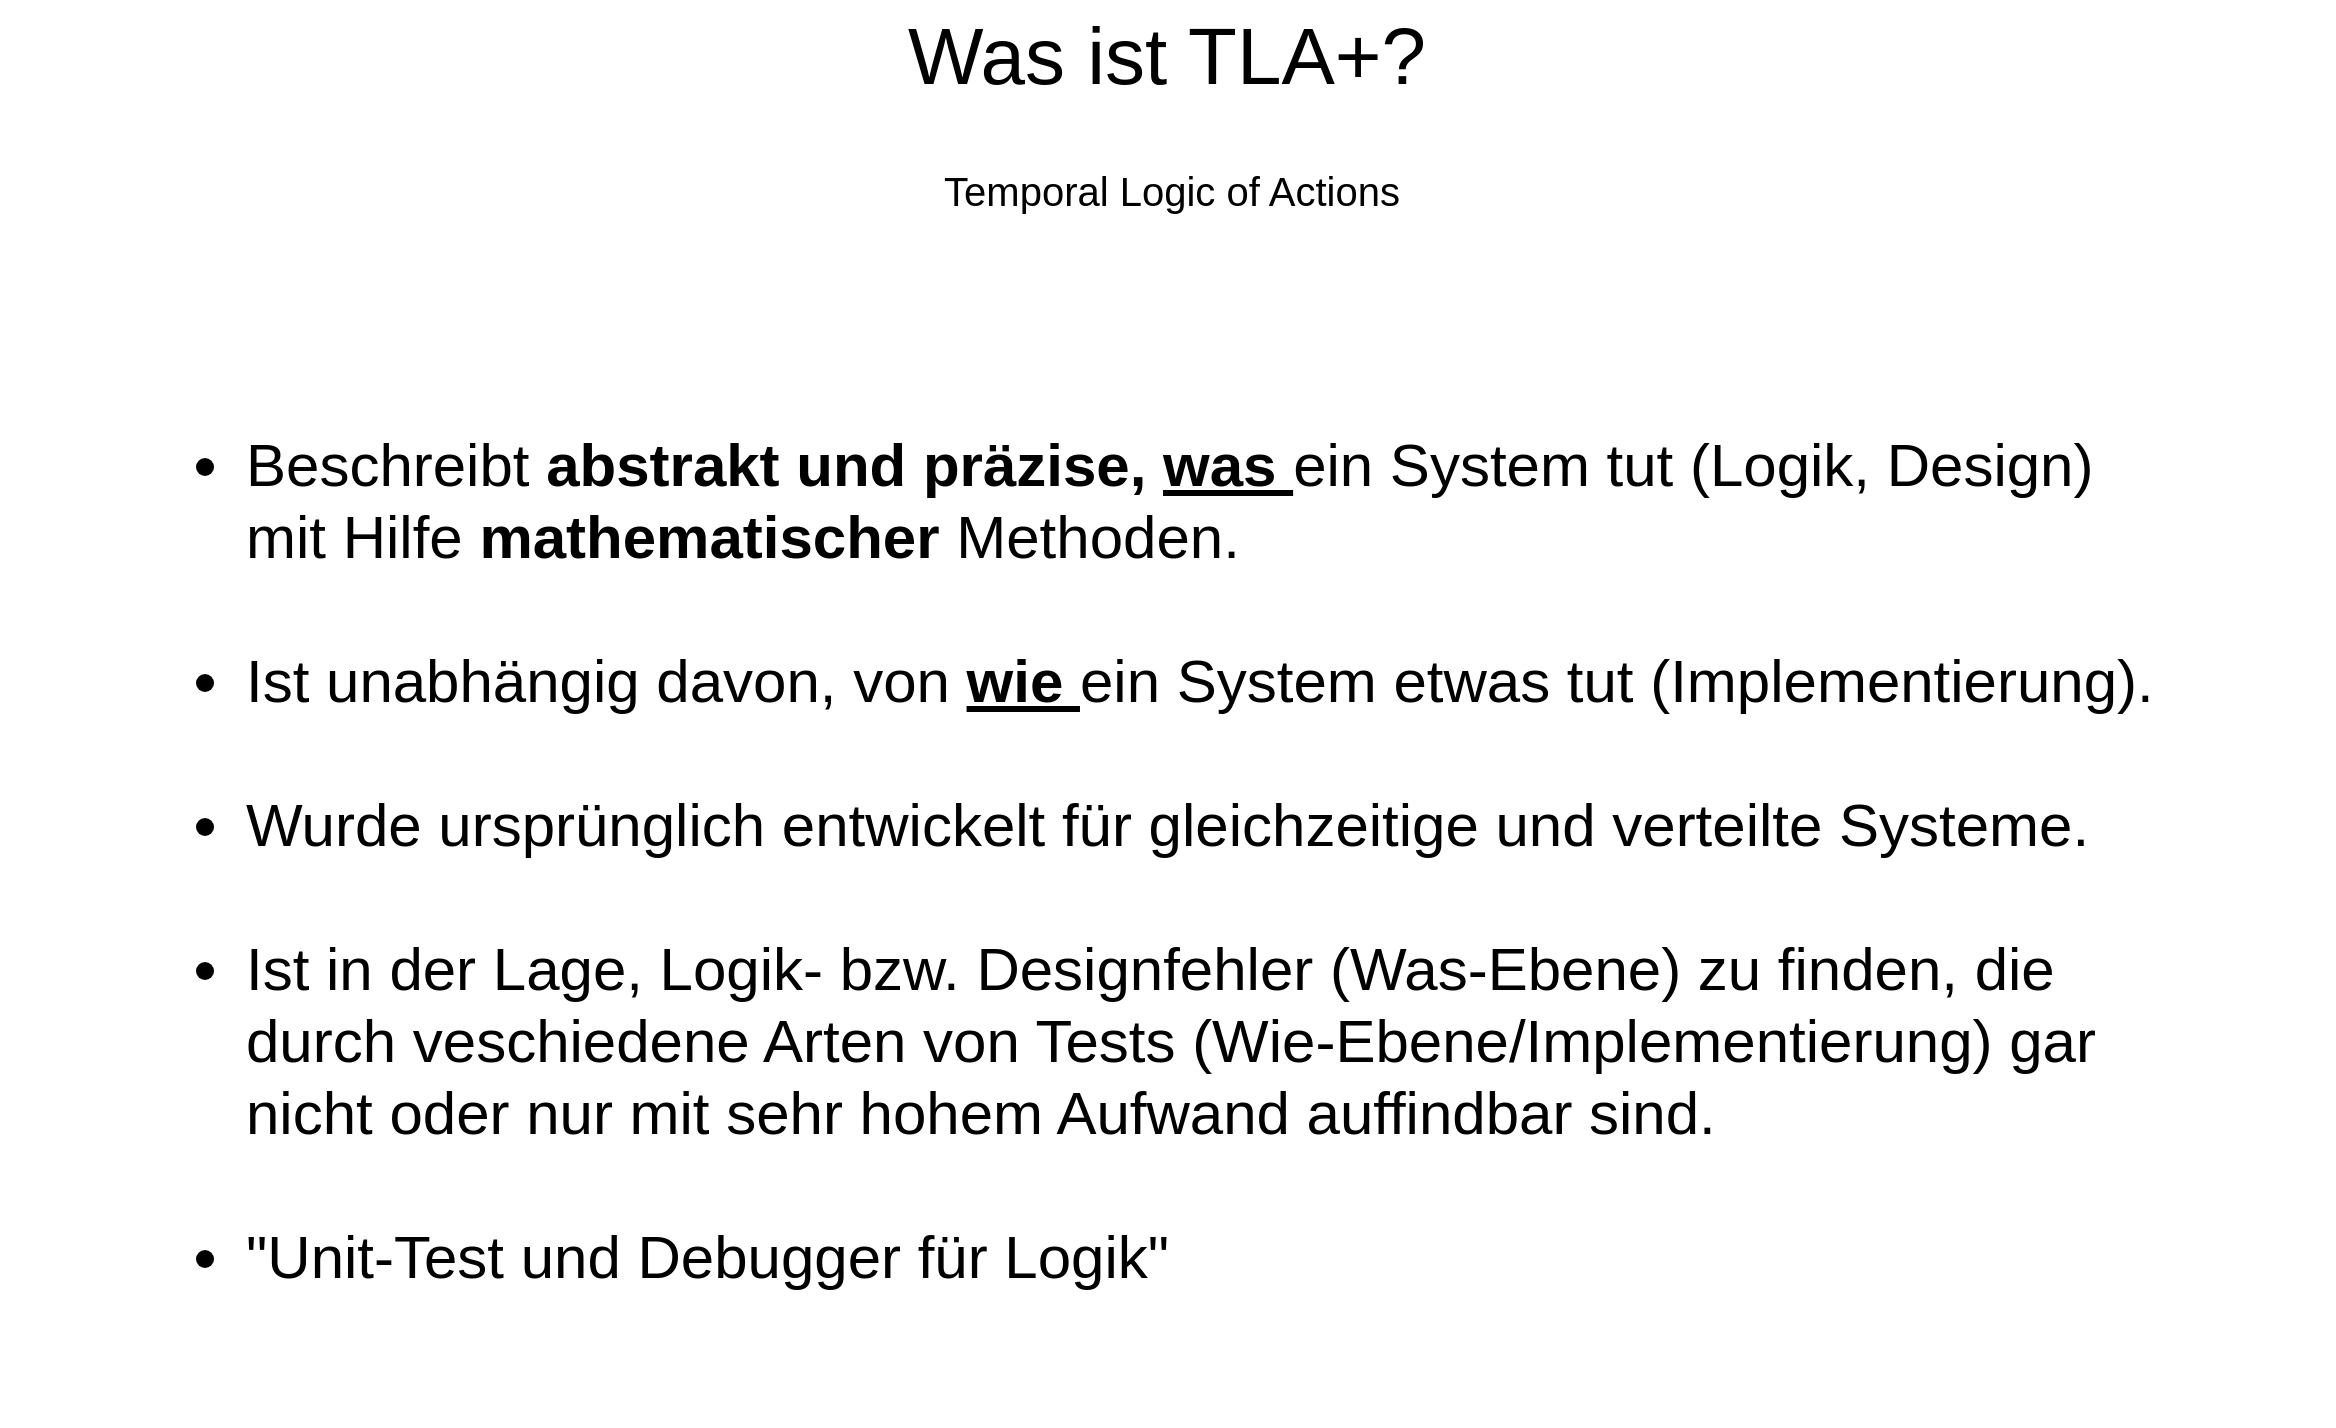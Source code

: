 <mxfile version="27.0.5" pages="11">
  <diagram id="pZKBZC2b_CgFxede3XZt" name="TLA+">
    <mxGraphModel dx="1896" dy="983" grid="0" gridSize="10" guides="1" tooltips="1" connect="1" arrows="1" fold="1" page="1" pageScale="1" pageWidth="1169" pageHeight="827" math="0" shadow="0">
      <root>
        <mxCell id="0" />
        <mxCell id="1" parent="0" />
        <mxCell id="fEKC-Q5R27Qi3I3unFy3-1" value="Was ist TLA+?" style="text;html=1;align=center;verticalAlign=middle;whiteSpace=wrap;rounded=0;fontSize=40;" parent="1" vertex="1">
          <mxGeometry y="45" width="1167" height="54" as="geometry" />
        </mxCell>
        <mxCell id="fEKC-Q5R27Qi3I3unFy3-2" value="&lt;ul&gt;&lt;li&gt;Beschreibt&amp;nbsp;&lt;b&gt;abstrakt und präzise, &lt;u&gt;was&amp;nbsp;&lt;/u&gt;&lt;/b&gt;ein System tut (Logik, Design) mit Hilfe &lt;b&gt;mathematischer&lt;/b&gt; Methoden.&lt;br&gt;&lt;br&gt;&lt;/li&gt;&lt;li&gt;Ist unabhängig davon, von&amp;nbsp;&lt;b&gt;&lt;u&gt;wie&amp;nbsp;&lt;/u&gt;&lt;/b&gt;ein System etwas tut (Implementierung).&lt;br&gt;&lt;br&gt;&lt;/li&gt;&lt;li&gt;Wurde ursprünglich entwickelt für gleichzeitige und verteilte Systeme.&lt;br&gt;&lt;br&gt;&lt;/li&gt;&lt;li&gt;Ist in der Lage, Logik- bzw. Designfehler (Was-Ebene) zu finden, die durch veschiedene Arten von Tests (Wie-Ebene/Implementierung) gar nicht oder nur mit sehr hohem Aufwand auffindbar sind.&lt;br&gt;&lt;br&gt;&lt;/li&gt;&lt;li&gt;&quot;Unit-Test und Debugger für Logik&quot;&lt;br&gt;&lt;br&gt;&lt;/li&gt;&lt;/ul&gt;" style="text;html=1;align=left;verticalAlign=top;whiteSpace=wrap;rounded=0;fontSize=30;" parent="1" vertex="1">
          <mxGeometry x="81" y="223" width="1011" height="532" as="geometry" />
        </mxCell>
        <mxCell id="9l-vaQmgDzPgc-e54UyI-1" value="Temporal Logic of Actions" style="text;html=1;align=center;verticalAlign=middle;whiteSpace=wrap;rounded=0;fontSize=20;" parent="1" vertex="1">
          <mxGeometry x="7" y="125" width="1158" height="30" as="geometry" />
        </mxCell>
      </root>
    </mxGraphModel>
  </diagram>
  <diagram name="Math" id="-Kv-WydbIOzDdz4pd0Vh">
    <mxGraphModel dx="1896" dy="983" grid="0" gridSize="10" guides="1" tooltips="1" connect="1" arrows="1" fold="1" page="1" pageScale="1" pageWidth="1169" pageHeight="827" math="0" shadow="0">
      <root>
        <mxCell id="Q8x_BsgLaWqH_rQuEiCD-0" />
        <mxCell id="Q8x_BsgLaWqH_rQuEiCD-1" parent="Q8x_BsgLaWqH_rQuEiCD-0" />
        <mxCell id="Q8x_BsgLaWqH_rQuEiCD-2" value="&lt;h2 style=&quot;text-align: left;&quot; data-start=&quot;390&quot; data-end=&quot;441&quot; class=&quot;&quot;&gt;&lt;font style=&quot;font-size: 30px;&quot;&gt;Die zentralen mathematischen Methoden in TLA+&lt;/font&gt;&lt;/h2&gt;" style="text;html=1;align=center;verticalAlign=middle;whiteSpace=wrap;rounded=0;fontSize=40;" parent="Q8x_BsgLaWqH_rQuEiCD-1" vertex="1">
          <mxGeometry x="118" y="70" width="922" height="51" as="geometry" />
        </mxCell>
        <UserObject label="&lt;h2 data-start=&quot;390&quot; data-end=&quot;441&quot; class=&quot;&quot;&gt;&lt;font&gt;&lt;span style=&quot;background-color: transparent; color: light-dark(rgb(0, 0, 0), rgb(255, 255, 255)); font-weight: normal;&quot;&gt;1. &lt;/span&gt;&lt;strong style=&quot;background-color: transparent; color: light-dark(rgb(0, 0, 0), rgb(255, 255, 255));&quot; data-start=&quot;450&quot; data-end=&quot;473&quot;&gt;Mengentheorie (ZFC)&lt;/strong&gt;&lt;/font&gt;&lt;/h2&gt;&lt;ul data-start=&quot;474&quot; data-end=&quot;719&quot;&gt;&lt;li data-start=&quot;474&quot; data-end=&quot;576&quot; class=&quot;&quot;&gt;&lt;p data-start=&quot;476&quot; data-end=&quot;576&quot; class=&quot;&quot;&gt;&lt;font style=&quot;font-size: 18px;&quot;&gt;TLA+ verwendet die klassische &lt;strong data-start=&quot;506&quot; data-end=&quot;561&quot;&gt;Zermelo-Fraenkel-Mengenlehre mit Auswahlaxiom (ZFC)&lt;/strong&gt; als Grundlage.&lt;/font&gt;&lt;/p&gt;&lt;/li&gt;&lt;li data-start=&quot;577&quot; data-end=&quot;666&quot; class=&quot;&quot;&gt;&lt;p data-start=&quot;579&quot; data-end=&quot;666&quot; class=&quot;&quot;&gt;&lt;font style=&quot;font-size: 18px;&quot;&gt;Alle Datenstrukturen wie Mengen, Sequenzen, Funktionen, Tupel etc. basieren auf Mengen.&lt;/font&gt;&lt;/p&gt;&lt;/li&gt;&lt;li data-start=&quot;667&quot; data-end=&quot;719&quot; class=&quot;&quot;&gt;&lt;p data-start=&quot;669&quot; data-end=&quot;678&quot; class=&quot;&quot;&gt;&lt;font style=&quot;font-size: 18px;&quot;&gt;Beispiel:&lt;/font&gt;&lt;/p&gt;&lt;pre class=&quot;overflow-visible!&quot; data-start=&quot;681&quot; data-end=&quot;719&quot;&gt;&lt;div class=&quot;contain-inline-size rounded-md border-[0.5px] border-token-border-medium relative bg-token-sidebar-surface-primary&quot;&gt;&lt;div class=&quot;overflow-y-auto p-4&quot; dir=&quot;ltr&quot;&gt;&lt;code class=&quot;whitespace-pre! language-tla&quot;&gt;&lt;span&gt;&lt;font style=&quot;font-size: 18px;&quot;&gt;&lt;span style=&quot;white-space: pre;&quot;&gt;&#x9;&lt;/span&gt;S == {x ∈ Nat : x &amp;lt; 10}&lt;/font&gt;&lt;/span&gt;&lt;/code&gt;&lt;/div&gt;&lt;/div&gt;&lt;/pre&gt;&lt;/li&gt;&lt;/ul&gt;&lt;hr data-start=&quot;721&quot; data-end=&quot;724&quot; class=&quot;&quot;&gt;&lt;h3 data-start=&quot;726&quot; data-end=&quot;784&quot; class=&quot;&quot;&gt;&lt;font style=&quot;font-size: 18px;&quot;&gt;2. &lt;strong data-start=&quot;733&quot; data-end=&quot;784&quot;&gt;Prädikatenlogik (Prädikatenkalkül erster Stufe)&lt;/strong&gt;&lt;/font&gt;&lt;/h3&gt;&lt;ul data-start=&quot;785&quot; data-end=&quot;959&quot;&gt;&lt;li data-start=&quot;785&quot; data-end=&quot;872&quot; class=&quot;&quot;&gt;&lt;p data-start=&quot;787&quot; data-end=&quot;872&quot; class=&quot;&quot;&gt;&lt;font style=&quot;font-size: 18px;&quot;&gt;Aussagenlogik mit Quantoren (&lt;code data-start=&quot;816&quot; data-end=&quot;819&quot;&gt;∀&lt;/code&gt;, &lt;code data-start=&quot;821&quot; data-end=&quot;824&quot;&gt;∃&lt;/code&gt;) und logischen Operatoren (&lt;code data-start=&quot;852&quot; data-end=&quot;855&quot;&gt;⇒&lt;/code&gt;, &lt;code data-start=&quot;857&quot; data-end=&quot;860&quot;&gt;∧&lt;/code&gt;, &lt;code data-start=&quot;862&quot; data-end=&quot;865&quot;&gt;∨&lt;/code&gt;, &lt;code data-start=&quot;867&quot; data-end=&quot;870&quot;&gt;¬&lt;/code&gt;).&lt;/font&gt;&lt;/p&gt;&lt;/li&gt;&lt;li data-start=&quot;873&quot; data-end=&quot;959&quot; class=&quot;&quot;&gt;&lt;p data-start=&quot;875&quot; data-end=&quot;959&quot; class=&quot;&quot;&gt;&lt;font style=&quot;font-size: 18px;&quot;&gt;Wird verwendet, um Bedingungen, Invarianten, Vor-/Nachbedingungen usw. auszudrücken.&lt;/font&gt;&lt;/p&gt;&lt;/li&gt;&lt;/ul&gt;&lt;hr data-start=&quot;961&quot; data-end=&quot;964&quot; class=&quot;&quot;&gt;&lt;h3 data-start=&quot;966&quot; data-end=&quot;1022&quot; class=&quot;&quot;&gt;&lt;font style=&quot;font-size: 18px;&quot;&gt;3. &lt;strong data-start=&quot;973&quot; data-end=&quot;1022&quot;&gt;Temporale Logik (Linear Temporal Logic – LTL)&lt;/strong&gt;&lt;/font&gt;&lt;/h3&gt;&lt;ul data-start=&quot;1023&quot; data-end=&quot;1223&quot;&gt;&lt;li data-start=&quot;1023&quot; data-end=&quot;1097&quot; class=&quot;&quot;&gt;&lt;p data-start=&quot;1025&quot; data-end=&quot;1097&quot; class=&quot;&quot;&gt;&lt;font style=&quot;font-size: 18px;&quot;&gt;Erweiterung von Logik zur Beschreibung von &lt;strong data-start=&quot;1068&quot; data-end=&quot;1096&quot;&gt;zeitabhängigem Verhalten&lt;/strong&gt;.&lt;/font&gt;&lt;/p&gt;&lt;/li&gt;&lt;li data-start=&quot;1098&quot; data-end=&quot;1223&quot; class=&quot;&quot;&gt;&lt;p data-start=&quot;1100&quot; data-end=&quot;1124&quot; class=&quot;&quot;&gt;&lt;font style=&quot;font-size: 18px;&quot;&gt;Ermöglicht Aussagen wie:&lt;/font&gt;&lt;/p&gt;&lt;ul data-start=&quot;1127&quot; data-end=&quot;1223&quot;&gt;&lt;li data-start=&quot;1127&quot; data-end=&quot;1146&quot; class=&quot;&quot;&gt;&lt;p data-start=&quot;1129&quot; data-end=&quot;1146&quot; class=&quot;&quot;&gt;&lt;font style=&quot;font-size: 18px;&quot;&gt;&lt;code data-start=&quot;1129&quot; data-end=&quot;1134&quot;&gt;□ P&lt;/code&gt; (&quot;immer P&quot;)&lt;/font&gt;&lt;/p&gt;&lt;/li&gt;&lt;li data-start=&quot;1149&quot; data-end=&quot;1173&quot; class=&quot;&quot;&gt;&lt;p data-start=&quot;1151&quot; data-end=&quot;1173&quot; class=&quot;&quot;&gt;&lt;font style=&quot;font-size: 18px;&quot;&gt;&lt;code data-start=&quot;1151&quot; data-end=&quot;1156&quot;&gt;◇ P&lt;/code&gt; (&quot;irgendwann P&quot;)&lt;/font&gt;&lt;/p&gt;&lt;/li&gt;&lt;li data-start=&quot;1176&quot; data-end=&quot;1223&quot; class=&quot;&quot;&gt;&lt;p data-start=&quot;1178&quot; data-end=&quot;1223&quot; class=&quot;&quot;&gt;&lt;font style=&quot;font-size: 18px;&quot;&gt;&lt;code data-start=&quot;1178&quot; data-end=&quot;1187&quot;&gt;P ⇒ ◇ Q&lt;/code&gt; (&quot;wenn P, dann folgt irgendwann Q&quot;)&lt;/font&gt;&lt;/p&gt;&lt;/li&gt;&lt;/ul&gt;&lt;/li&gt;&lt;/ul&gt;&lt;p data-start=&quot;1225&quot; data-end=&quot;1330&quot; class=&quot;&quot;&gt;&lt;font style=&quot;font-size: 18px;&quot;&gt;&lt;span style=&quot;white-space: pre;&quot;&gt;&#x9;&lt;/span&gt;&lt;span style=&quot;white-space: pre;&quot;&gt;&#x9;&lt;/span&gt;Diese ist entscheidend für die &lt;strong data-start=&quot;1256&quot; data-end=&quot;1317&quot;&gt;spezifikationsorientierte Beschreibung von Zustandsfolgen&lt;/strong&gt; in Systemen.&lt;/font&gt;&lt;/p&gt;&lt;hr data-start=&quot;1332&quot; data-end=&quot;1335&quot; class=&quot;&quot;&gt;&lt;h3 data-start=&quot;1337&quot; data-end=&quot;1384&quot; class=&quot;&quot;&gt;&lt;font style=&quot;font-size: 18px;&quot;&gt;4. &lt;strong data-start=&quot;1344&quot; data-end=&quot;1384&quot;&gt;Modellierung durch Zustandsübergänge&lt;/strong&gt;&lt;/font&gt;&lt;/h3&gt;&lt;ul data-start=&quot;1385&quot; data-end=&quot;1539&quot;&gt;&lt;li data-start=&quot;1385&quot; data-end=&quot;1440&quot; class=&quot;&quot;&gt;&lt;p data-start=&quot;1387&quot; data-end=&quot;1440&quot; class=&quot;&quot;&gt;&lt;font style=&quot;font-size: 18px;&quot;&gt;Zustände werden durch &lt;strong data-start=&quot;1409&quot; data-end=&quot;1427&quot;&gt;Variablenwerte&lt;/strong&gt; beschrieben.&lt;/font&gt;&lt;/p&gt;&lt;/li&gt;&lt;li data-start=&quot;1441&quot; data-end=&quot;1539&quot; class=&quot;&quot;&gt;&lt;p data-start=&quot;1443&quot; data-end=&quot;1539&quot; class=&quot;&quot;&gt;&lt;font style=&quot;font-size: 18px;&quot;&gt;Übergänge sind &lt;strong data-start=&quot;1458&quot; data-end=&quot;1470&quot;&gt;Aktionen&lt;/strong&gt;: logische Ausdrücke über aktuelle (&lt;code data-start=&quot;1506&quot; data-end=&quot;1509&quot;&gt;x&lt;/code&gt;) und nächste (&lt;code data-start=&quot;1524&quot; data-end=&quot;1528&quot;&gt;x&#39;&lt;/code&gt;) Zustände.&lt;/font&gt;&lt;/p&gt;&lt;/li&gt;&lt;li data-start=&quot;1441&quot; data-end=&quot;1539&quot; class=&quot;&quot;&gt;&lt;p data-start=&quot;1443&quot; data-end=&quot;1539&quot; class=&quot;&quot;&gt;&lt;span style=&quot;background-color: transparent; color: light-dark(rgb(0, 0, 0), rgb(255, 255, 255));&quot;&gt;&lt;font style=&quot;font-size: 18px;&quot;&gt;Beispiel:&lt;/font&gt;&lt;/span&gt;&lt;/p&gt;&lt;/li&gt;&lt;/ul&gt;&lt;pre class=&quot;overflow-visible!&quot; data-start=&quot;1551&quot; data-end=&quot;1604&quot;&gt;&lt;div class=&quot;contain-inline-size rounded-md border-[0.5px] border-token-border-medium relative bg-token-sidebar-surface-primary&quot;&gt;&lt;div class=&quot;overflow-y-auto p-4&quot; dir=&quot;ltr&quot;&gt;&lt;code class=&quot;whitespace-pre! language-tla&quot;&gt;&lt;span&gt;&lt;font style=&quot;font-size: 18px;&quot;&gt;&lt;span style=&quot;white-space: pre;&quot;&gt;&#x9;&lt;/span&gt;Next == ∨ x&#39; = x + 1&lt;br&gt;         &lt;span style=&quot;white-space: pre;&quot;&gt;&#x9;&lt;/span&gt;∨ x&#39; = x - 1&lt;/font&gt;&lt;/span&gt;&lt;/code&gt;&lt;/div&gt;&lt;/div&gt;&lt;/pre&gt;&lt;hr data-start=&quot;1606&quot; data-end=&quot;1609&quot; class=&quot;&quot;&gt;&lt;h3 data-start=&quot;1611&quot; data-end=&quot;1660&quot; class=&quot;&quot;&gt;&lt;font style=&quot;font-size: 18px;&quot;&gt;5. &lt;strong data-start=&quot;1618&quot; data-end=&quot;1660&quot;&gt;Nichtdeterminismus und CHOOSE-Operator&lt;/strong&gt;&lt;/font&gt;&lt;/h3&gt;&lt;ul data-start=&quot;1661&quot; data-end=&quot;1779&quot;&gt;&lt;li data-start=&quot;1661&quot; data-end=&quot;1779&quot; class=&quot;&quot;&gt;&lt;p data-start=&quot;1663&quot; data-end=&quot;1742&quot; class=&quot;&quot;&gt;&lt;font style=&quot;font-size: 18px;&quot;&gt;TLA+ erlaubt &lt;strong data-start=&quot;1676&quot; data-end=&quot;1715&quot;&gt;nichtdeterministische Spezifikation&lt;/strong&gt; mit dem &lt;code data-start=&quot;1724&quot; data-end=&quot;1732&quot;&gt;CHOOSE&lt;/code&gt;-Operator:&lt;/font&gt;&lt;/p&gt;&lt;pre class=&quot;overflow-visible!&quot; data-start=&quot;1745&quot; data-end=&quot;1779&quot;&gt;&lt;div class=&quot;contain-inline-size rounded-md border-[0.5px] border-token-border-medium relative bg-token-sidebar-surface-primary&quot;&gt;&lt;div class=&quot;overflow-y-auto p-4&quot; dir=&quot;ltr&quot;&gt;&lt;code class=&quot;whitespace-pre! language-tla&quot;&gt;&lt;span&gt;&lt;font style=&quot;font-size: 18px;&quot;&gt;CHOOSE x ∈ S : P(x)&lt;/font&gt;&lt;/span&gt;&lt;/code&gt;&lt;/div&gt;&lt;/div&gt;&lt;/pre&gt;&lt;/li&gt;&lt;/ul&gt;&lt;hr data-start=&quot;1781&quot; data-end=&quot;1784&quot; class=&quot;&quot;&gt;&lt;h3 data-start=&quot;1786&quot; data-end=&quot;1851&quot; class=&quot;&quot;&gt;&lt;font style=&quot;font-size: 18px;&quot;&gt;6. &lt;strong data-start=&quot;1793&quot; data-end=&quot;1851&quot;&gt;Fixpunkt-Theorie (implizit durch temporale Operatoren)&lt;/strong&gt;&lt;/font&gt;&lt;/h3&gt;&lt;ul data-start=&quot;1852&quot; data-end=&quot;2052&quot;&gt;&lt;li data-start=&quot;1852&quot; data-end=&quot;1935&quot; class=&quot;&quot;&gt;&lt;p data-start=&quot;1854&quot; data-end=&quot;1935&quot; class=&quot;&quot;&gt;&lt;font style=&quot;font-size: 18px;&quot;&gt;&lt;code data-start=&quot;1854&quot; data-end=&quot;1883&quot;&gt;Spec == Init ∧ □[Next]_vars&lt;/code&gt; beschreibt ein unendliches Verhalten über Zustände.&lt;/font&gt;&lt;/p&gt;&lt;/li&gt;&lt;li data-start=&quot;1936&quot; data-end=&quot;2052&quot; class=&quot;&quot;&gt;&lt;p data-start=&quot;1938&quot; data-end=&quot;2052&quot; class=&quot;&quot;&gt;&lt;font style=&quot;font-size: 18px;&quot;&gt;Diese Definitionen basieren auf Konzepten aus der &lt;strong data-start=&quot;1988&quot; data-end=&quot;2008&quot;&gt;Fixpunkt-Theorie&lt;/strong&gt;, auch wenn sie nicht direkt erwähnt werden.&lt;/font&gt;&lt;/p&gt;&lt;/li&gt;&lt;/ul&gt;&lt;hr data-start=&quot;2054&quot; data-end=&quot;2057&quot; class=&quot;&quot;&gt;&lt;h3 data-start=&quot;2059&quot; data-end=&quot;2103&quot; class=&quot;&quot;&gt;&lt;font style=&quot;font-size: 18px;&quot;&gt;7. &lt;strong data-start=&quot;2066&quot; data-end=&quot;2103&quot;&gt;Abstrakte Algebraische Strukturen&lt;/strong&gt;&lt;/font&gt;&lt;/h3&gt;&lt;ul data-start=&quot;2104&quot; data-end=&quot;2225&quot;&gt;&lt;li data-start=&quot;2104&quot; data-end=&quot;2225&quot; class=&quot;&quot;&gt;&lt;p data-start=&quot;2106&quot; data-end=&quot;2225&quot; class=&quot;&quot;&gt;&lt;font style=&quot;font-size: 18px;&quot;&gt;Funktionen, Sequenzen, Tupel etc. sind allesamt Mengenstrukturen und können rekursiv oder algebraisch behandelt werden.&lt;/font&gt;&lt;/p&gt;&lt;/li&gt;&lt;/ul&gt;" link="&lt;h2 data-start=&quot;390&quot; data-end=&quot;441&quot; class=&quot;&quot;&gt;Die zentralen mathematischen Methoden in TLA+&lt;/h2&gt;&#xa;&lt;h3 data-start=&quot;443&quot; data-end=&quot;473&quot; class=&quot;&quot;&gt;1. &lt;strong data-start=&quot;450&quot; data-end=&quot;473&quot;&gt;Mengentheorie (ZFC)&lt;/strong&gt;&lt;/h3&gt;&#xa;&lt;ul data-start=&quot;474&quot; data-end=&quot;719&quot;&gt;&#xa;&lt;li data-start=&quot;474&quot; data-end=&quot;576&quot; class=&quot;&quot;&gt;&#xa;&lt;p data-start=&quot;476&quot; data-end=&quot;576&quot; class=&quot;&quot;&gt;TLA+ verwendet die klassische &lt;strong data-start=&quot;506&quot; data-end=&quot;561&quot;&gt;Zermelo-Fraenkel-Mengenlehre mit Auswahlaxiom (ZFC)&lt;/strong&gt; als Grundlage.&lt;/p&gt;&#xa;&lt;/li&gt;&#xa;&lt;li data-start=&quot;577&quot; data-end=&quot;666&quot; class=&quot;&quot;&gt;&#xa;&lt;p data-start=&quot;579&quot; data-end=&quot;666&quot; class=&quot;&quot;&gt;Alle Datenstrukturen wie Mengen, Sequenzen, Funktionen, Tupel etc. basieren auf Mengen.&lt;/p&gt;&#xa;&lt;/li&gt;&#xa;&lt;li data-start=&quot;667&quot; data-end=&quot;719&quot; class=&quot;&quot;&gt;&#xa;&lt;p data-start=&quot;669&quot; data-end=&quot;678&quot; class=&quot;&quot;&gt;Beispiel:&lt;/p&gt;&#xa;&lt;pre class=&quot;overflow-visible!&quot; data-start=&quot;681&quot; data-end=&quot;719&quot;&gt;&lt;div class=&quot;contain-inline-size rounded-md border-[0.5px] border-token-border-medium relative bg-token-sidebar-surface-primary&quot;&gt;&lt;div class=&quot;flex items-center text-token-text-secondary px-4 py-2 text-xs font-sans justify-between h-9 bg-token-sidebar-surface-primary dark:bg-token-main-surface-secondary select-none rounded-t-[5px]&quot;&gt;tla&lt;/div&gt;&lt;div class=&quot;sticky top-9&quot;&gt;&lt;div class=&quot;absolute end-0 bottom-0 flex h-9 items-center pe-2&quot;&gt;&lt;div class=&quot;bg-token-sidebar-surface-primary text-token-text-secondary dark:bg-token-main-surface-secondary flex items-center rounded-sm px-2 font-sans text-xs&quot;&gt;&lt;button class=&quot;flex gap-1 items-center select-none px-4 py-1&quot; aria-label=&quot;Copy&quot;&gt;&lt;svg width=&quot;24&quot; height=&quot;24&quot; viewBox=&quot;0 0 24 24&quot; fill=&quot;none&quot; xmlns=&quot;http://www.w3.org/2000/svg&quot; class=&quot;icon-xs&quot;&gt;&lt;path fill-rule=&quot;evenodd&quot; clip-rule=&quot;evenodd&quot; d=&quot;M7 5C7 3.343 8.343 2 10 2H19C20.657 2 22 3.343 22 5V14C22 15.657 20.657 17 19 17H17V19C17 20.657 15.657 22 14 22H5C3.343 22 2 20.657 2 19V10C2 8.343 3.343 7 5 7H7V5ZM9 7H14C15.657 7 17 8.343 17 10V15H19C19.552 15 20 14.552 20 14V5C20 4.448 19.552 4 19 4H10C9.448 4 9 4.448 9 5V7ZM5 9C4.448 9 4 9.448 4 10V19C4 19.552 4.448 20 5 20H14C14.552 20 15 19.552 15 19V10C15 9.448 14.552 9 14 9H5Z&quot; fill=&quot;currentColor&quot;&gt;&lt;/path&gt;&lt;/svg&gt;Copy&lt;/button&gt;&lt;span class=&quot;&quot; data-state=&quot;closed&quot;&gt;&lt;button class=&quot;flex items-center gap-1 px-4 py-1 select-none&quot;&gt;&lt;svg width=&quot;24&quot; height=&quot;24&quot; viewBox=&quot;0 0 24 24&quot; fill=&quot;none&quot; xmlns=&quot;http://www.w3.org/2000/svg&quot; class=&quot;icon-xs&quot;&gt;&lt;path d=&quot;M2.5 5.5C4.3 5.2 5.2 4 5.5 2.5C5.8 4 6.7 5.2 8.5 5.5C6.7 5.8 5.8 7 5.5 8.5C5.2 7 4.3 5.8 2.5 5.5Z&quot; fill=&quot;currentColor&quot; stroke=&quot;currentColor&quot; stroke-linecap=&quot;round&quot; stroke-linejoin=&quot;round&quot;&gt;&lt;/path&gt;&lt;path d=&quot;M5.663 16.523L5.184 19.395C5.122 19.768 5.091 19.954 5.149 20.089C5.199 20.207 5.293 20.301 5.411 20.351C5.546 20.409 5.732 20.378 6.105 20.316L8.977 19.837C9.728 19.712 10.104 19.649 10.454 19.521C10.765 19.407 11.061 19.255 11.334 19.068C11.643 18.858 11.912 18.588 12.45 18.05L20 10.5C21.381 9.119 21.381 6.881 20 5.5C18.619 4.119 16.381 4.119 15 5.5L7.45 13.05C6.912 13.588 6.643 13.857 6.432 14.166C6.245 14.439 6.093 14.735 5.979 15.046C5.851 15.396 5.788 15.772 5.663 16.523Z&quot; stroke=&quot;currentColor&quot; stroke-width=&quot;2&quot; stroke-linecap=&quot;round&quot; stroke-linejoin=&quot;round&quot;&gt;&lt;/path&gt;&lt;path d=&quot;M14.5 7L18.5 11&quot; stroke=&quot;currentColor&quot; stroke-width=&quot;2&quot; stroke-linecap=&quot;round&quot; stroke-linejoin=&quot;round&quot;&gt;&lt;/path&gt;&lt;/svg&gt;Edit&lt;/button&gt;&lt;/span&gt;&lt;/div&gt;&lt;/div&gt;&lt;/div&gt;&lt;div class=&quot;overflow-y-auto p-4&quot; dir=&quot;ltr&quot;&gt;&lt;code class=&quot;whitespace-pre! language-tla&quot;&gt;&lt;span&gt;S == {x ∈ Nat : x &amp;lt; 10}&#xa;&lt;/span&gt;&lt;/code&gt;&lt;/div&gt;&lt;/div&gt;&lt;/pre&gt;&#xa;&lt;/li&gt;&#xa;&lt;/ul&gt;&#xa;&lt;hr data-start=&quot;721&quot; data-end=&quot;724&quot; class=&quot;&quot;&gt;&#xa;&lt;h3 data-start=&quot;726&quot; data-end=&quot;784&quot; class=&quot;&quot;&gt;2. &lt;strong data-start=&quot;733&quot; data-end=&quot;784&quot;&gt;Prädikatenlogik (Prädikatenkalkül erster Stufe)&lt;/strong&gt;&lt;/h3&gt;&#xa;&lt;ul data-start=&quot;785&quot; data-end=&quot;959&quot;&gt;&#xa;&lt;li data-start=&quot;785&quot; data-end=&quot;872&quot; class=&quot;&quot;&gt;&#xa;&lt;p data-start=&quot;787&quot; data-end=&quot;872&quot; class=&quot;&quot;&gt;Aussagenlogik mit Quantoren (&lt;code data-start=&quot;816&quot; data-end=&quot;819&quot;&gt;∀&lt;/code&gt;, &lt;code data-start=&quot;821&quot; data-end=&quot;824&quot;&gt;∃&lt;/code&gt;) und logischen Operatoren (&lt;code data-start=&quot;852&quot; data-end=&quot;855&quot;&gt;⇒&lt;/code&gt;, &lt;code data-start=&quot;857&quot; data-end=&quot;860&quot;&gt;∧&lt;/code&gt;, &lt;code data-start=&quot;862&quot; data-end=&quot;865&quot;&gt;∨&lt;/code&gt;, &lt;code data-start=&quot;867&quot; data-end=&quot;870&quot;&gt;¬&lt;/code&gt;).&lt;/p&gt;&#xa;&lt;/li&gt;&#xa;&lt;li data-start=&quot;873&quot; data-end=&quot;959&quot; class=&quot;&quot;&gt;&#xa;&lt;p data-start=&quot;875&quot; data-end=&quot;959&quot; class=&quot;&quot;&gt;Wird verwendet, um Bedingungen, Invarianten, Vor-/Nachbedingungen usw. auszudrücken.&lt;/p&gt;&#xa;&lt;/li&gt;&#xa;&lt;/ul&gt;&#xa;&lt;hr data-start=&quot;961&quot; data-end=&quot;964&quot; class=&quot;&quot;&gt;&#xa;&lt;h3 data-start=&quot;966&quot; data-end=&quot;1022&quot; class=&quot;&quot;&gt;3. &lt;strong data-start=&quot;973&quot; data-end=&quot;1022&quot;&gt;Temporale Logik (Linear Temporal Logic – LTL)&lt;/strong&gt;&lt;/h3&gt;&#xa;&lt;ul data-start=&quot;1023&quot; data-end=&quot;1223&quot;&gt;&#xa;&lt;li data-start=&quot;1023&quot; data-end=&quot;1097&quot; class=&quot;&quot;&gt;&#xa;&lt;p data-start=&quot;1025&quot; data-end=&quot;1097&quot; class=&quot;&quot;&gt;Erweiterung von Logik zur Beschreibung von &lt;strong data-start=&quot;1068&quot; data-end=&quot;1096&quot;&gt;zeitabhängigem Verhalten&lt;/strong&gt;.&lt;/p&gt;&#xa;&lt;/li&gt;&#xa;&lt;li data-start=&quot;1098&quot; data-end=&quot;1223&quot; class=&quot;&quot;&gt;&#xa;&lt;p data-start=&quot;1100&quot; data-end=&quot;1124&quot; class=&quot;&quot;&gt;Ermöglicht Aussagen wie:&lt;/p&gt;&#xa;&lt;ul data-start=&quot;1127&quot; data-end=&quot;1223&quot;&gt;&#xa;&lt;li data-start=&quot;1127&quot; data-end=&quot;1146&quot; class=&quot;&quot;&gt;&#xa;&lt;p data-start=&quot;1129&quot; data-end=&quot;1146&quot; class=&quot;&quot;&gt;&lt;code data-start=&quot;1129&quot; data-end=&quot;1134&quot;&gt;□ P&lt;/code&gt; (&quot;immer P&quot;)&lt;/p&gt;&#xa;&lt;/li&gt;&#xa;&lt;li data-start=&quot;1149&quot; data-end=&quot;1173&quot; class=&quot;&quot;&gt;&#xa;&lt;p data-start=&quot;1151&quot; data-end=&quot;1173&quot; class=&quot;&quot;&gt;&lt;code data-start=&quot;1151&quot; data-end=&quot;1156&quot;&gt;◇ P&lt;/code&gt; (&quot;irgendwann P&quot;)&lt;/p&gt;&#xa;&lt;/li&gt;&#xa;&lt;li data-start=&quot;1176&quot; data-end=&quot;1223&quot; class=&quot;&quot;&gt;&#xa;&lt;p data-start=&quot;1178&quot; data-end=&quot;1223&quot; class=&quot;&quot;&gt;&lt;code data-start=&quot;1178&quot; data-end=&quot;1187&quot;&gt;P ⇒ ◇ Q&lt;/code&gt; (&quot;wenn P, dann folgt irgendwann Q&quot;)&lt;/p&gt;&#xa;&lt;/li&gt;&#xa;&lt;/ul&gt;&#xa;&lt;/li&gt;&#xa;&lt;/ul&gt;&#xa;&lt;p data-start=&quot;1225&quot; data-end=&quot;1330&quot; class=&quot;&quot;&gt;Diese ist entscheidend für die &lt;strong data-start=&quot;1256&quot; data-end=&quot;1317&quot;&gt;spezifikationsorientierte Beschreibung von Zustandsfolgen&lt;/strong&gt; in Systemen.&lt;/p&gt;&#xa;&lt;hr data-start=&quot;1332&quot; data-end=&quot;1335&quot; class=&quot;&quot;&gt;&#xa;&lt;h3 data-start=&quot;1337&quot; data-end=&quot;1384&quot; class=&quot;&quot;&gt;4. &lt;strong data-start=&quot;1344&quot; data-end=&quot;1384&quot;&gt;Modellierung durch Zustandsübergänge&lt;/strong&gt;&lt;/h3&gt;&#xa;&lt;ul data-start=&quot;1385&quot; data-end=&quot;1539&quot;&gt;&#xa;&lt;li data-start=&quot;1385&quot; data-end=&quot;1440&quot; class=&quot;&quot;&gt;&#xa;&lt;p data-start=&quot;1387&quot; data-end=&quot;1440&quot; class=&quot;&quot;&gt;Zustände werden durch &lt;strong data-start=&quot;1409&quot; data-end=&quot;1427&quot;&gt;Variablenwerte&lt;/strong&gt; beschrieben.&lt;/p&gt;&#xa;&lt;/li&gt;&#xa;&lt;li data-start=&quot;1441&quot; data-end=&quot;1539&quot; class=&quot;&quot;&gt;&#xa;&lt;p data-start=&quot;1443&quot; data-end=&quot;1539&quot; class=&quot;&quot;&gt;Übergänge sind &lt;strong data-start=&quot;1458&quot; data-end=&quot;1470&quot;&gt;Aktionen&lt;/strong&gt;: logische Ausdrücke über aktuelle (&lt;code data-start=&quot;1506&quot; data-end=&quot;1509&quot;&gt;x&lt;/code&gt;) und nächste (&lt;code data-start=&quot;1524&quot; data-end=&quot;1528&quot;&gt;x&#39;&lt;/code&gt;) Zustände.&lt;/p&gt;&#xa;&lt;/li&gt;&#xa;&lt;/ul&gt;&#xa;&lt;p data-start=&quot;1541&quot; data-end=&quot;1550&quot; class=&quot;&quot;&gt;Beispiel:&lt;/p&gt;&#xa;&lt;pre class=&quot;overflow-visible!&quot; data-start=&quot;1551&quot; data-end=&quot;1604&quot;&gt;&lt;div class=&quot;contain-inline-size rounded-md border-[0.5px] border-token-border-medium relative bg-token-sidebar-surface-primary&quot;&gt;&lt;div class=&quot;flex items-center text-token-text-secondary px-4 py-2 text-xs font-sans justify-between h-9 bg-token-sidebar-surface-primary dark:bg-token-main-surface-secondary select-none rounded-t-[5px]&quot;&gt;tla&lt;/div&gt;&lt;div class=&quot;sticky top-9&quot;&gt;&lt;div class=&quot;absolute end-0 bottom-0 flex h-9 items-center pe-2&quot;&gt;&lt;div class=&quot;bg-token-sidebar-surface-primary text-token-text-secondary dark:bg-token-main-surface-secondary flex items-center rounded-sm px-2 font-sans text-xs&quot;&gt;&lt;button class=&quot;flex gap-1 items-center select-none px-4 py-1&quot; aria-label=&quot;Copy&quot;&gt;&lt;svg width=&quot;24&quot; height=&quot;24&quot; viewBox=&quot;0 0 24 24&quot; fill=&quot;none&quot; xmlns=&quot;http://www.w3.org/2000/svg&quot; class=&quot;icon-xs&quot;&gt;&lt;path fill-rule=&quot;evenodd&quot; clip-rule=&quot;evenodd&quot; d=&quot;M7 5C7 3.343 8.343 2 10 2H19C20.657 2 22 3.343 22 5V14C22 15.657 20.657 17 19 17H17V19C17 20.657 15.657 22 14 22H5C3.343 22 2 20.657 2 19V10C2 8.343 3.343 7 5 7H7V5ZM9 7H14C15.657 7 17 8.343 17 10V15H19C19.552 15 20 14.552 20 14V5C20 4.448 19.552 4 19 4H10C9.448 4 9 4.448 9 5V7ZM5 9C4.448 9 4 9.448 4 10V19C4 19.552 4.448 20 5 20H14C14.552 20 15 19.552 15 19V10C15 9.448 14.552 9 14 9H5Z&quot; fill=&quot;currentColor&quot;&gt;&lt;/path&gt;&lt;/svg&gt;Copy&lt;/button&gt;&lt;span class=&quot;&quot; data-state=&quot;closed&quot;&gt;&lt;button class=&quot;flex items-center gap-1 px-4 py-1 select-none&quot;&gt;&lt;svg width=&quot;24&quot; height=&quot;24&quot; viewBox=&quot;0 0 24 24&quot; fill=&quot;none&quot; xmlns=&quot;http://www.w3.org/2000/svg&quot; class=&quot;icon-xs&quot;&gt;&lt;path d=&quot;M2.5 5.5C4.3 5.2 5.2 4 5.5 2.5C5.8 4 6.7 5.2 8.5 5.5C6.7 5.8 5.8 7 5.5 8.5C5.2 7 4.3 5.8 2.5 5.5Z&quot; fill=&quot;currentColor&quot; stroke=&quot;currentColor&quot; stroke-linecap=&quot;round&quot; stroke-linejoin=&quot;round&quot;&gt;&lt;/path&gt;&lt;path d=&quot;M5.663 16.523L5.184 19.395C5.122 19.768 5.091 19.954 5.149 20.089C5.199 20.207 5.293 20.301 5.411 20.351C5.546 20.409 5.732 20.378 6.105 20.316L8.977 19.837C9.728 19.712 10.104 19.649 10.454 19.521C10.765 19.407 11.061 19.255 11.334 19.068C11.643 18.858 11.912 18.588 12.45 18.05L20 10.5C21.381 9.119 21.381 6.881 20 5.5C18.619 4.119 16.381 4.119 15 5.5L7.45 13.05C6.912 13.588 6.643 13.857 6.432 14.166C6.245 14.439 6.093 14.735 5.979 15.046C5.851 15.396 5.788 15.772 5.663 16.523Z&quot; stroke=&quot;currentColor&quot; stroke-width=&quot;2&quot; stroke-linecap=&quot;round&quot; stroke-linejoin=&quot;round&quot;&gt;&lt;/path&gt;&lt;path d=&quot;M14.5 7L18.5 11&quot; stroke=&quot;currentColor&quot; stroke-width=&quot;2&quot; stroke-linecap=&quot;round&quot; stroke-linejoin=&quot;round&quot;&gt;&lt;/path&gt;&lt;/svg&gt;Edit&lt;/button&gt;&lt;/span&gt;&lt;/div&gt;&lt;/div&gt;&lt;/div&gt;&lt;div class=&quot;overflow-y-auto p-4&quot; dir=&quot;ltr&quot;&gt;&lt;code class=&quot;whitespace-pre! language-tla&quot;&gt;&lt;span&gt;Next == ∨ x&#39; = x + 1&#xa;         ∨ x&#39; = x - 1&#xa;&lt;/span&gt;&lt;/code&gt;&lt;/div&gt;&lt;/div&gt;&lt;/pre&gt;&#xa;&lt;hr data-start=&quot;1606&quot; data-end=&quot;1609&quot; class=&quot;&quot;&gt;&#xa;&lt;h3 data-start=&quot;1611&quot; data-end=&quot;1660&quot; class=&quot;&quot;&gt;5. &lt;strong data-start=&quot;1618&quot; data-end=&quot;1660&quot;&gt;Nichtdeterminismus und CHOOSE-Operator&lt;/strong&gt;&lt;/h3&gt;&#xa;&lt;ul data-start=&quot;1661&quot; data-end=&quot;1779&quot;&gt;&#xa;&lt;li data-start=&quot;1661&quot; data-end=&quot;1779&quot; class=&quot;&quot;&gt;&#xa;&lt;p data-start=&quot;1663&quot; data-end=&quot;1742&quot; class=&quot;&quot;&gt;TLA+ erlaubt &lt;strong data-start=&quot;1676&quot; data-end=&quot;1715&quot;&gt;nichtdeterministische Spezifikation&lt;/strong&gt; mit dem &lt;code data-start=&quot;1724&quot; data-end=&quot;1732&quot;&gt;CHOOSE&lt;/code&gt;-Operator:&lt;/p&gt;&#xa;&lt;pre class=&quot;overflow-visible!&quot; data-start=&quot;1745&quot; data-end=&quot;1779&quot;&gt;&lt;div class=&quot;contain-inline-size rounded-md border-[0.5px] border-token-border-medium relative bg-token-sidebar-surface-primary&quot;&gt;&lt;div class=&quot;flex items-center text-token-text-secondary px-4 py-2 text-xs font-sans justify-between h-9 bg-token-sidebar-surface-primary dark:bg-token-main-surface-secondary select-none rounded-t-[5px]&quot;&gt;tla&lt;/div&gt;&lt;div class=&quot;sticky top-9&quot;&gt;&lt;div class=&quot;absolute end-0 bottom-0 flex h-9 items-center pe-2&quot;&gt;&lt;div class=&quot;bg-token-sidebar-surface-primary text-token-text-secondary dark:bg-token-main-surface-secondary flex items-center rounded-sm px-2 font-sans text-xs&quot;&gt;&lt;button class=&quot;flex gap-1 items-center select-none px-4 py-1&quot; aria-label=&quot;Copy&quot;&gt;&lt;svg width=&quot;24&quot; height=&quot;24&quot; viewBox=&quot;0 0 24 24&quot; fill=&quot;none&quot; xmlns=&quot;http://www.w3.org/2000/svg&quot; class=&quot;icon-xs&quot;&gt;&lt;path fill-rule=&quot;evenodd&quot; clip-rule=&quot;evenodd&quot; d=&quot;M7 5C7 3.343 8.343 2 10 2H19C20.657 2 22 3.343 22 5V14C22 15.657 20.657 17 19 17H17V19C17 20.657 15.657 22 14 22H5C3.343 22 2 20.657 2 19V10C2 8.343 3.343 7 5 7H7V5ZM9 7H14C15.657 7 17 8.343 17 10V15H19C19.552 15 20 14.552 20 14V5C20 4.448 19.552 4 19 4H10C9.448 4 9 4.448 9 5V7ZM5 9C4.448 9 4 9.448 4 10V19C4 19.552 4.448 20 5 20H14C14.552 20 15 19.552 15 19V10C15 9.448 14.552 9 14 9H5Z&quot; fill=&quot;currentColor&quot;&gt;&lt;/path&gt;&lt;/svg&gt;Copy&lt;/button&gt;&lt;span class=&quot;&quot; data-state=&quot;closed&quot;&gt;&lt;button class=&quot;flex items-center gap-1 px-4 py-1 select-none&quot;&gt;&lt;svg width=&quot;24&quot; height=&quot;24&quot; viewBox=&quot;0 0 24 24&quot; fill=&quot;none&quot; xmlns=&quot;http://www.w3.org/2000/svg&quot; class=&quot;icon-xs&quot;&gt;&lt;path d=&quot;M2.5 5.5C4.3 5.2 5.2 4 5.5 2.5C5.8 4 6.7 5.2 8.5 5.5C6.7 5.8 5.8 7 5.5 8.5C5.2 7 4.3 5.8 2.5 5.5Z&quot; fill=&quot;currentColor&quot; stroke=&quot;currentColor&quot; stroke-linecap=&quot;round&quot; stroke-linejoin=&quot;round&quot;&gt;&lt;/path&gt;&lt;path d=&quot;M5.663 16.523L5.184 19.395C5.122 19.768 5.091 19.954 5.149 20.089C5.199 20.207 5.293 20.301 5.411 20.351C5.546 20.409 5.732 20.378 6.105 20.316L8.977 19.837C9.728 19.712 10.104 19.649 10.454 19.521C10.765 19.407 11.061 19.255 11.334 19.068C11.643 18.858 11.912 18.588 12.45 18.05L20 10.5C21.381 9.119 21.381 6.881 20 5.5C18.619 4.119 16.381 4.119 15 5.5L7.45 13.05C6.912 13.588 6.643 13.857 6.432 14.166C6.245 14.439 6.093 14.735 5.979 15.046C5.851 15.396 5.788 15.772 5.663 16.523Z&quot; stroke=&quot;currentColor&quot; stroke-width=&quot;2&quot; stroke-linecap=&quot;round&quot; stroke-linejoin=&quot;round&quot;&gt;&lt;/path&gt;&lt;path d=&quot;M14.5 7L18.5 11&quot; stroke=&quot;currentColor&quot; stroke-width=&quot;2&quot; stroke-linecap=&quot;round&quot; stroke-linejoin=&quot;round&quot;&gt;&lt;/path&gt;&lt;/svg&gt;Edit&lt;/button&gt;&lt;/span&gt;&lt;/div&gt;&lt;/div&gt;&lt;/div&gt;&lt;div class=&quot;overflow-y-auto p-4&quot; dir=&quot;ltr&quot;&gt;&lt;code class=&quot;whitespace-pre! language-tla&quot;&gt;&lt;span&gt;CHOOSE x ∈ S : P(x)&#xa;&lt;/span&gt;&lt;/code&gt;&lt;/div&gt;&lt;/div&gt;&lt;/pre&gt;&#xa;&lt;/li&gt;&#xa;&lt;/ul&gt;&#xa;&lt;hr data-start=&quot;1781&quot; data-end=&quot;1784&quot; class=&quot;&quot;&gt;&#xa;&lt;h3 data-start=&quot;1786&quot; data-end=&quot;1851&quot; class=&quot;&quot;&gt;6. &lt;strong data-start=&quot;1793&quot; data-end=&quot;1851&quot;&gt;Fixpunkt-Theorie (implizit durch temporale Operatoren)&lt;/strong&gt;&lt;/h3&gt;&#xa;&lt;ul data-start=&quot;1852&quot; data-end=&quot;2052&quot;&gt;&#xa;&lt;li data-start=&quot;1852&quot; data-end=&quot;1935&quot; class=&quot;&quot;&gt;&#xa;&lt;p data-start=&quot;1854&quot; data-end=&quot;1935&quot; class=&quot;&quot;&gt;&lt;code data-start=&quot;1854&quot; data-end=&quot;1883&quot;&gt;Spec == Init ∧ □[Next]_vars&lt;/code&gt; beschreibt ein unendliches Verhalten über Zustände.&lt;/p&gt;&#xa;&lt;/li&gt;&#xa;&lt;li data-start=&quot;1936&quot; data-end=&quot;2052&quot; class=&quot;&quot;&gt;&#xa;&lt;p data-start=&quot;1938&quot; data-end=&quot;2052&quot; class=&quot;&quot;&gt;Diese Definitionen basieren auf Konzepten aus der &lt;strong data-start=&quot;1988&quot; data-end=&quot;2008&quot;&gt;Fixpunkt-Theorie&lt;/strong&gt;, auch wenn sie nicht direkt erwähnt werden.&lt;/p&gt;&#xa;&lt;/li&gt;&#xa;&lt;/ul&gt;&#xa;&lt;hr data-start=&quot;2054&quot; data-end=&quot;2057&quot; class=&quot;&quot;&gt;&#xa;&lt;h3 data-start=&quot;2059&quot; data-end=&quot;2103&quot; class=&quot;&quot;&gt;7. &lt;strong data-start=&quot;2066&quot; data-end=&quot;2103&quot;&gt;Abstrakte Algebraische Strukturen&lt;/strong&gt;&lt;/h3&gt;&#xa;&lt;ul data-start=&quot;2104&quot; data-end=&quot;2225&quot;&gt;&#xa;&lt;li data-start=&quot;2104&quot; data-end=&quot;2225&quot; class=&quot;&quot;&gt;&#xa;&lt;p data-start=&quot;2106&quot; data-end=&quot;2225&quot; class=&quot;&quot;&gt;Funktionen, Sequenzen, Tupel etc. sind allesamt Mengenstrukturen und können rekursiv oder algebraisch behandelt werden.&lt;/p&gt;&#xa;&lt;/li&gt;&#xa;&lt;/ul&gt;&#xa;&lt;hr data-start=&quot;2227&quot; data-end=&quot;2230&quot; class=&quot;&quot;&gt;" id="Y17dlTpZqpL1KkGba9Ol-0">
          <mxCell style="text;whiteSpace=wrap;html=1;" parent="Q8x_BsgLaWqH_rQuEiCD-1" vertex="1">
            <mxGeometry x="115" y="142" width="981" height="927" as="geometry" />
          </mxCell>
        </UserObject>
      </root>
    </mxGraphModel>
  </diagram>
  <diagram name="Herausforderung" id="B_mfWJt7UfB3a8f9ujVh">
    <mxGraphModel dx="1426" dy="849" grid="0" gridSize="10" guides="1" tooltips="1" connect="1" arrows="1" fold="1" page="1" pageScale="1" pageWidth="1169" pageHeight="827" math="0" shadow="0">
      <root>
        <mxCell id="4paMhIsNzOWbaF31f6N7-0" />
        <mxCell id="4paMhIsNzOWbaF31f6N7-1" parent="4paMhIsNzOWbaF31f6N7-0" />
        <mxCell id="4paMhIsNzOWbaF31f6N7-2" value="&lt;h2 style=&quot;text-align: left;&quot; data-start=&quot;390&quot; data-end=&quot;441&quot; class=&quot;&quot;&gt;&lt;font style=&quot;font-size: 30px;&quot;&gt;Was ist die Herausforderung mit TLA+?&lt;/font&gt;&lt;/h2&gt;" style="text;html=1;align=center;verticalAlign=middle;whiteSpace=wrap;rounded=0;fontSize=40;" vertex="1" parent="4paMhIsNzOWbaF31f6N7-1">
          <mxGeometry x="118" y="70" width="922" height="51" as="geometry" />
        </mxCell>
        <mxCell id="3IIlwFcZTXhRNVUM3Zh0-0" value="&lt;u&gt;Brannon Batson (Intel):&lt;/u&gt;&lt;div&gt;&lt;br&gt;The hard part of learning to write TLA+ specs is learning&lt;b&gt; to think abstractly about&lt;/b&gt; the system.&lt;div&gt;&lt;br&gt;&lt;/div&gt;&lt;div&gt;The difficulty lay not in the use of TLA+ - engineers frequently learn new programming languages - but rather in&amp;nbsp;&lt;b&gt;determining the layer of abstraction.&lt;/b&gt;&amp;nbsp;... TLA+ forces engineers to think ... abstractly, which they &lt;b&gt;often find unnatural&lt;/b&gt;...&lt;br&gt;&lt;div&gt;&lt;br&gt;&lt;/div&gt;&lt;div&gt;&lt;br&gt;&lt;/div&gt;&lt;/div&gt;&lt;div&gt;&lt;br&gt;&lt;/div&gt;&lt;div&gt;&lt;div&gt;&lt;u&gt;Eric Verhulst (Operating System for the European Space Agency’s Rosetta spacecraft):&lt;/u&gt;&lt;/div&gt;&lt;div&gt;&lt;br&gt;&lt;/div&gt;&lt;div&gt;The TLA+ abstraction helped a lot in coming to a much cleaner architecture.&lt;/div&gt;&lt;div&gt;&lt;br&gt;&lt;/div&gt;&lt;div&gt;We witnessed first hand the&lt;b&gt; brain washing&lt;/b&gt; done by years of C programming.&lt;/div&gt;&lt;div&gt;&lt;br&gt;&lt;/div&gt;&lt;div&gt;One of the results was that the&lt;b&gt; code size&lt;/b&gt; is about 10&lt;b&gt; times less&lt;/b&gt; than the previous version.&lt;/div&gt;&lt;/div&gt;&lt;/div&gt;" style="text;html=1;align=left;verticalAlign=top;whiteSpace=wrap;rounded=0;fontSize=20;" vertex="1" parent="4paMhIsNzOWbaF31f6N7-1">
          <mxGeometry x="122" y="146" width="962" height="476" as="geometry" />
        </mxCell>
      </root>
    </mxGraphModel>
  </diagram>
  <diagram name="Anforderung" id="cJBLPNk5J7Vrl_S2860g">
    <mxGraphModel dx="1426" dy="849" grid="0" gridSize="10" guides="1" tooltips="1" connect="1" arrows="1" fold="1" page="1" pageScale="1" pageWidth="1169" pageHeight="827" math="0" shadow="0">
      <root>
        <mxCell id="0" />
        <mxCell id="1" parent="0" />
        <mxCell id="oOggBchXGIw22GiViCg1-1" value="Die Pizzabestellung" style="text;html=1;align=center;verticalAlign=middle;whiteSpace=wrap;rounded=0;fontSize=42;" parent="1" vertex="1">
          <mxGeometry x="362" y="63" width="419" height="73" as="geometry" />
        </mxCell>
        <mxCell id="oOggBchXGIw22GiViCg1-2" value="&lt;div&gt;&lt;font style=&quot;font-size: 16px;&quot;&gt;1. Initiiere den Prozeß (&lt;/font&gt;&lt;span style=&quot;font-size: 16px; background-color: transparent; color: light-dark(rgb(0, 0, 0), rgb(255, 255, 255));&quot;&gt;Sag allen, daß du Pizza bestellst.)&lt;/span&gt;&lt;/div&gt;&lt;div&gt;&lt;span style=&quot;font-size: 16px; background-color: transparent; color: light-dark(rgb(0, 0, 0), rgb(255, 255, 255));&quot;&gt;&lt;br&gt;&lt;/span&gt;&lt;/div&gt;&lt;div&gt;&lt;font style=&quot;font-size: 16px;&quot;&gt;2. Erhalte Rückmeldung von allen (Jeder meldet sich).&amp;nbsp;&lt;/font&gt;&lt;/div&gt;&lt;div&gt;&lt;span style=&quot;font-size: 16px; background-color: transparent; color: light-dark(rgb(0, 0, 0), rgb(255, 255, 255));&quot;&gt;&lt;br&gt;&lt;/span&gt;&lt;/div&gt;&lt;div&gt;&lt;font style=&quot;font-size: 16px;&quot;&gt;3. Bestätige die Auswahl aller. (Sobald sich jeder eine Pizza ausgesucht hat, wird die Liste laut vorgelesen.)&lt;/font&gt;&lt;/div&gt;&lt;div&gt;&lt;font style=&quot;font-size: 16px;&quot;&gt;&lt;br&gt;&lt;/font&gt;&lt;/div&gt;&lt;div&gt;&lt;font style=&quot;font-size: 16px;&quot;&gt;4. Jeder bestätigt. (Falls es ein Mißverständnis gab, wird von vorne begonnen.)&lt;/font&gt;&lt;/div&gt;&lt;div&gt;&lt;font style=&quot;font-size: 16px;&quot;&gt;&lt;br&gt;&lt;/font&gt;&lt;/div&gt;&lt;div style=&quot;&quot;&gt;&lt;font style=&quot;font-size: 16px;&quot;&gt;5. Der Prozeß ist abgeschlossen (Du bestellst die Pizzen.)&lt;/font&gt;&lt;/div&gt;" style="text;html=1;align=left;verticalAlign=middle;whiteSpace=wrap;rounded=0;" parent="1" vertex="1">
          <mxGeometry x="64" y="139" width="782" height="193" as="geometry" />
        </mxCell>
        <mxCell id="oOggBchXGIw22GiViCg1-11" value="Ich bestelle Pizza." style="image;html=1;image=img/lib/clip_art/people/Suit_Man_128x128.png;fontSize=20;" parent="1" vertex="1">
          <mxGeometry x="235" y="454" width="80" height="80" as="geometry" />
        </mxCell>
        <mxCell id="jhopvCgXfXrXl4l1MUJN-1" value="(*&lt;div&gt;&lt;span style=&quot;background-color: transparent; color: light-dark(rgb(102, 102, 102), rgb(149, 149, 149));&quot;&gt;Prozeß&amp;nbsp;&lt;/span&gt;&lt;span style=&quot;background-color: transparent; color: light-dark(rgb(102, 102, 102), rgb(149, 149, 149));&quot;&gt;auf allen Ebenen möglich: CPU Prozesse bis Geschäftsmodellierung&lt;/span&gt;&lt;div&gt;*)&lt;/div&gt;&lt;/div&gt;" style="text;html=1;align=left;verticalAlign=top;whiteSpace=wrap;rounded=0;fontColor=#666666;" parent="1" vertex="1">
          <mxGeometry x="39" y="698" width="478" height="72" as="geometry" />
        </mxCell>
        <mxCell id="oOggBchXGIw22GiViCg1-15" value="" style="ellipse;shape=cloud;whiteSpace=wrap;html=1;" parent="1" vertex="1">
          <mxGeometry x="460" y="276" width="595" height="540" as="geometry" />
        </mxCell>
        <mxCell id="oOggBchXGIw22GiViCg1-12" value="&lt;span style=&quot;color: rgb(36, 36, 36); font-family: roboto, Helvetica, Arial, sans-serif; font-size: 16px; text-align: left; text-wrap-mode: wrap; background-color: rgb(250, 248, 243);&quot;&gt;Pizza&amp;nbsp;&lt;/span&gt;&lt;div&gt;&lt;span style=&quot;color: rgb(36, 36, 36); font-family: roboto, Helvetica, Arial, sans-serif; font-size: 16px; text-align: left; text-wrap-mode: wrap; background-color: rgb(250, 248, 243);&quot;&gt;Salami&lt;/span&gt;&lt;/div&gt;" style="image;html=1;image=img/lib/clip_art/people/Suit_Man_Green_128x128.png;fontSize=20;" parent="1" vertex="1">
          <mxGeometry x="664" y="421" width="80" height="80" as="geometry" />
        </mxCell>
        <mxCell id="oOggBchXGIw22GiViCg1-13" value="&lt;span style=&quot;color: rgb(36, 36, 36); font-family: roboto, Helvetica, Arial, sans-serif; text-align: left; text-wrap-mode: wrap; background-color: rgb(250, 248, 243);&quot;&gt;Pizza Tonno&lt;/span&gt;" style="image;html=1;image=img/lib/clip_art/people/Military_Officer_Woman_128x128.png;fontSize=20;" parent="1" vertex="1">
          <mxGeometry x="848" y="474" width="80" height="80" as="geometry" />
        </mxCell>
        <mxCell id="oOggBchXGIw22GiViCg1-14" value="&lt;span style=&quot;color: rgb(36, 36, 36); font-family: roboto, Helvetica, Arial, sans-serif; text-align: left; text-wrap-mode: wrap; background-color: rgb(250, 248, 243);&quot;&gt;Pizza Margherita&lt;/span&gt;" style="image;html=1;image=img/lib/clip_art/people/Suit_Woman_Green_128x128.png;fontSize=20;" parent="1" vertex="1">
          <mxGeometry x="717.5" y="609" width="80" height="80" as="geometry" />
        </mxCell>
      </root>
    </mxGraphModel>
  </diagram>
  <diagram id="STiq30Xc0A3U-H4Ju2QL" name="Der übliche Weg">
    <mxGraphModel dx="1896" dy="983" grid="0" gridSize="10" guides="1" tooltips="1" connect="1" arrows="1" fold="1" page="1" pageScale="1" pageWidth="1169" pageHeight="827" math="0" shadow="0">
      <root>
        <mxCell id="0" />
        <mxCell id="1" parent="0" />
        <mxCell id="DVaxMyGTTFM4_N-_1-kV-3" value="&lt;font face=&quot;Courier New&quot;&gt;Ingenieure konzentrieren sich natürlich darauf, den „Happy Case“ für ein System zu entwerfen, also den Verarbeitungspfad, bei dem &lt;b&gt;keine Fehler&lt;/b&gt; auftreten.&lt;/font&gt;&lt;div&gt;&lt;font face=&quot;Courier New&quot;&gt;&lt;br&gt;&lt;/font&gt;&lt;div&gt;&lt;font face=&quot;Courier New&quot;&gt;Das ist verständlich, da der Happy Case der bei weitem häufigste Fall ist. Dieser Codepfad muss das Kundenproblem lösen, gut funktionieren, Ressourcen effizient nutzen und mit dem Unternehmen skalieren – alles für sich gesehen wichtige Herausforderungen.&lt;/font&gt;&lt;/div&gt;&lt;div&gt;&lt;font face=&quot;Courier New&quot;&gt;&lt;br&gt;&lt;/font&gt;&lt;/div&gt;&lt;div&gt;&lt;font face=&quot;Courier New&quot;&gt;Wenn der Entwurf für den Happy Case fertig ist, versucht der Ingenieur anhand seiner &lt;b&gt;persönlichen Erfahrungen&lt;/b&gt; und der von Kollegen und Gutachtern herauszufinden, „was schiefgehen &lt;b&gt;könnte&lt;/b&gt;“. Für diese Szenarien fügt er dann Abhilfemaßnahmen hinzu, &lt;b&gt;priorisiert nach Intuition&lt;/b&gt; und vielleicht &lt;b&gt;Statistiken zur Eintrittswahrscheinlichkeit&lt;/b&gt;.&lt;/font&gt;&lt;/div&gt;&lt;div&gt;&lt;font face=&quot;Courier New&quot;&gt;&lt;br&gt;&lt;/font&gt;&lt;/div&gt;&lt;div&gt;&lt;font face=&quot;Courier New&quot;&gt;&lt;b&gt;Fast immer&lt;/b&gt; schreckt der Ingenieur davor zurück, „&lt;b&gt;extrem seltene&lt;/b&gt;“ Ereigniskombinationen zu behandeln, da es zu viele solcher Szenarien gibt, um sie sich &lt;b&gt;vorzustellen zu können&lt;/b&gt;.&lt;/font&gt;&lt;/div&gt;&lt;/div&gt;&lt;div&gt;&lt;font style=&quot;font-size: 12px;&quot; face=&quot;Courier New&quot;&gt;&lt;br&gt;&lt;/font&gt;&lt;/div&gt;&lt;div&gt;&lt;font style=&quot;font-size: 12px;&quot; face=&quot;Courier New&quot;&gt;&lt;br&gt;&lt;/font&gt;&lt;/div&gt;&lt;div&gt;&lt;font style=&quot;font-size: 12px;&quot; face=&quot;Courier New&quot;&gt;Quelle&lt;/font&gt;&lt;/div&gt;&lt;div&gt;&lt;font style=&quot;font-size: 12px;&quot; face=&quot;Courier New&quot;&gt;https://cacm.acm.org/research/how-amazon-web-services-uses-formal-methods/&lt;/font&gt;&lt;/div&gt;" style="text;strokeColor=none;fillColor=none;html=1;align=left;verticalAlign=middle;whiteSpace=wrap;rounded=0;fontSize=20;fontFamily=Architects Daughter;fontSource=https%3A%2F%2Ffonts.googleapis.com%2Fcss%3Ffamily%3DArchitects%2BDaughter;" vertex="1" parent="1">
          <mxGeometry x="115" y="50" width="958" height="698" as="geometry" />
        </mxCell>
      </root>
    </mxGraphModel>
  </diagram>
  <diagram id="LqNpiU0G4Uvcfgcm95Mx" name="BPMN">
    <mxGraphModel dx="1426" dy="849" grid="0" gridSize="10" guides="1" tooltips="1" connect="1" arrows="1" fold="1" page="1" pageScale="1" pageWidth="1169" pageHeight="827" math="0" shadow="0">
      <root>
        <mxCell id="0" />
        <mxCell id="1" parent="0" />
        <mxCell id="hkl0cm72MW7JQYwOana1-1" value="Pool" style="swimlane;html=1;childLayout=stackLayout;resizeParent=1;resizeParentMax=0;horizontal=1;startSize=20;horizontalStack=0;whiteSpace=wrap;" parent="1" vertex="1">
          <mxGeometry x="140" y="23" width="1818" height="347.5" as="geometry" />
        </mxCell>
        <mxCell id="hkl0cm72MW7JQYwOana1-2" value="Initiator" style="swimlane;html=1;startSize=20;horizontal=0;" parent="hkl0cm72MW7JQYwOana1-1" vertex="1">
          <mxGeometry y="20" width="1818" height="174" as="geometry" />
        </mxCell>
        <mxCell id="1Zo3Y0gMBxRbPMCGKhVd-9" style="edgeStyle=orthogonalEdgeStyle;rounded=0;orthogonalLoop=1;jettySize=auto;html=1;" parent="hkl0cm72MW7JQYwOana1-2" source="1Zo3Y0gMBxRbPMCGKhVd-7" target="1Zo3Y0gMBxRbPMCGKhVd-8" edge="1">
          <mxGeometry relative="1" as="geometry" />
        </mxCell>
        <mxCell id="1Zo3Y0gMBxRbPMCGKhVd-7" value="" style="points=[[0.145,0.145,0],[0.5,0,0],[0.855,0.145,0],[1,0.5,0],[0.855,0.855,0],[0.5,1,0],[0.145,0.855,0],[0,0.5,0]];shape=mxgraph.bpmn.event;html=1;verticalLabelPosition=bottom;labelBackgroundColor=#ffffff;verticalAlign=top;align=center;perimeter=ellipsePerimeter;outlineConnect=0;aspect=fixed;outline=standard;symbol=general;" parent="hkl0cm72MW7JQYwOana1-2" vertex="1">
          <mxGeometry x="55" y="35" width="50" height="50" as="geometry" />
        </mxCell>
        <mxCell id="1Zo3Y0gMBxRbPMCGKhVd-12" style="edgeStyle=orthogonalEdgeStyle;rounded=0;orthogonalLoop=1;jettySize=auto;html=1;" parent="hkl0cm72MW7JQYwOana1-2" source="1Zo3Y0gMBxRbPMCGKhVd-8" target="1Zo3Y0gMBxRbPMCGKhVd-11" edge="1">
          <mxGeometry relative="1" as="geometry" />
        </mxCell>
        <mxCell id="1Zo3Y0gMBxRbPMCGKhVd-8" value="Ich bestelle Pizza." style="points=[[0.25,0,0],[0.5,0,0],[0.75,0,0],[1,0.25,0],[1,0.5,0],[1,0.75,0],[0.75,1,0],[0.5,1,0],[0.25,1,0],[0,0.75,0],[0,0.5,0],[0,0.25,0]];shape=mxgraph.bpmn.task2;whiteSpace=wrap;rectStyle=rounded;size=10;html=1;container=1;expand=0;collapsible=0;taskMarker=abstract;" parent="hkl0cm72MW7JQYwOana1-2" vertex="1">
          <mxGeometry x="142" y="34" width="120" height="52" as="geometry" />
        </mxCell>
        <mxCell id="1Zo3Y0gMBxRbPMCGKhVd-11" value="Mitteilung an all" style="points=[[0.25,0,0],[0.5,0,0],[0.75,0,0],[1,0.25,0],[1,0.5,0],[1,0.75,0],[0.75,1,0],[0.5,1,0],[0.25,1,0],[0,0.75,0],[0,0.5,0],[0,0.25,0]];shape=mxgraph.bpmn.task2;whiteSpace=wrap;rectStyle=rounded;size=10;html=1;container=1;expand=0;collapsible=0;taskMarker=send;" parent="hkl0cm72MW7JQYwOana1-2" vertex="1">
          <mxGeometry x="299" y="33" width="120" height="54" as="geometry" />
        </mxCell>
        <mxCell id="1Zo3Y0gMBxRbPMCGKhVd-23" style="edgeStyle=orthogonalEdgeStyle;rounded=0;orthogonalLoop=1;jettySize=auto;html=1;" parent="hkl0cm72MW7JQYwOana1-2" source="1Zo3Y0gMBxRbPMCGKhVd-18" target="1Zo3Y0gMBxRbPMCGKhVd-20" edge="1">
          <mxGeometry relative="1" as="geometry" />
        </mxCell>
        <mxCell id="1Zo3Y0gMBxRbPMCGKhVd-18" value="Bestellung erhalten" style="points=[[0.25,0,0],[0.5,0,0],[0.75,0,0],[1,0.25,0],[1,0.5,0],[1,0.75,0],[0.75,1,0],[0.5,1,0],[0.25,1,0],[0,0.75,0],[0,0.5,0],[0,0.25,0]];shape=mxgraph.bpmn.task2;whiteSpace=wrap;rectStyle=rounded;size=10;html=1;container=1;expand=0;collapsible=0;taskMarker=receive;" parent="hkl0cm72MW7JQYwOana1-2" vertex="1">
          <mxGeometry x="613" y="35" width="120" height="54.5" as="geometry" />
        </mxCell>
        <mxCell id="1Zo3Y0gMBxRbPMCGKhVd-21" value="Bestätigen" style="points=[[0.25,0,0],[0.5,0,0],[0.75,0,0],[1,0.25,0],[1,0.5,0],[1,0.75,0],[0.75,1,0],[0.5,1,0],[0.25,1,0],[0,0.75,0],[0,0.5,0],[0,0.25,0]];shape=mxgraph.bpmn.task2;whiteSpace=wrap;rectStyle=rounded;size=10;html=1;container=1;expand=0;collapsible=0;taskMarker=send;" parent="hkl0cm72MW7JQYwOana1-2" vertex="1">
          <mxGeometry x="945" y="35" width="120" height="53.5" as="geometry" />
        </mxCell>
        <mxCell id="1Zo3Y0gMBxRbPMCGKhVd-24" style="edgeStyle=orthogonalEdgeStyle;rounded=0;orthogonalLoop=1;jettySize=auto;html=1;" parent="hkl0cm72MW7JQYwOana1-2" source="1Zo3Y0gMBxRbPMCGKhVd-20" target="1Zo3Y0gMBxRbPMCGKhVd-21" edge="1">
          <mxGeometry relative="1" as="geometry" />
        </mxCell>
        <mxCell id="1Zo3Y0gMBxRbPMCGKhVd-20" value="Bestellung notieren" style="points=[[0.25,0,0],[0.5,0,0],[0.75,0,0],[1,0.25,0],[1,0.5,0],[1,0.75,0],[0.75,1,0],[0.5,1,0],[0.25,1,0],[0,0.75,0],[0,0.5,0],[0,0.25,0]];shape=mxgraph.bpmn.task2;whiteSpace=wrap;rectStyle=rounded;size=10;html=1;container=1;expand=0;collapsible=0;taskMarker=abstract;" parent="hkl0cm72MW7JQYwOana1-2" vertex="1">
          <mxGeometry x="779" y="35" width="120" height="55" as="geometry" />
        </mxCell>
        <mxCell id="1Zo3Y0gMBxRbPMCGKhVd-39" style="edgeStyle=orthogonalEdgeStyle;rounded=0;orthogonalLoop=1;jettySize=auto;html=1;" parent="hkl0cm72MW7JQYwOana1-2" source="1Zo3Y0gMBxRbPMCGKhVd-34" target="1Zo3Y0gMBxRbPMCGKhVd-37" edge="1">
          <mxGeometry relative="1" as="geometry" />
        </mxCell>
        <mxCell id="1Zo3Y0gMBxRbPMCGKhVd-34" value="Bestätigung erhalten" style="points=[[0.25,0,0],[0.5,0,0],[0.75,0,0],[1,0.25,0],[1,0.5,0],[1,0.75,0],[0.75,1,0],[0.5,1,0],[0.25,1,0],[0,0.75,0],[0,0.5,0],[0,0.25,0]];shape=mxgraph.bpmn.task2;whiteSpace=wrap;rectStyle=rounded;size=10;html=1;container=1;expand=0;collapsible=0;taskMarker=receive;" parent="hkl0cm72MW7JQYwOana1-2" vertex="1">
          <mxGeometry x="1406" y="35" width="120" height="58" as="geometry" />
        </mxCell>
        <mxCell id="1Zo3Y0gMBxRbPMCGKhVd-40" style="edgeStyle=orthogonalEdgeStyle;rounded=0;orthogonalLoop=1;jettySize=auto;html=1;" parent="hkl0cm72MW7JQYwOana1-2" source="1Zo3Y0gMBxRbPMCGKhVd-37" target="1Zo3Y0gMBxRbPMCGKhVd-6" edge="1">
          <mxGeometry relative="1" as="geometry" />
        </mxCell>
        <mxCell id="1Zo3Y0gMBxRbPMCGKhVd-37" value="Pizza bestellen" style="points=[[0.25,0,0],[0.5,0,0],[0.75,0,0],[1,0.25,0],[1,0.5,0],[1,0.75,0],[0.75,1,0],[0.5,1,0],[0.25,1,0],[0,0.75,0],[0,0.5,0],[0,0.25,0]];shape=mxgraph.bpmn.task2;whiteSpace=wrap;rectStyle=rounded;size=10;html=1;container=1;expand=0;collapsible=0;taskMarker=abstract;" parent="hkl0cm72MW7JQYwOana1-2" vertex="1">
          <mxGeometry x="1573" y="37" width="120" height="53" as="geometry" />
        </mxCell>
        <mxCell id="1Zo3Y0gMBxRbPMCGKhVd-6" value="" style="points=[[0.145,0.145,0],[0.5,0,0],[0.855,0.145,0],[1,0.5,0],[0.855,0.855,0],[0.5,1,0],[0.145,0.855,0],[0,0.5,0]];shape=mxgraph.bpmn.event;html=1;verticalLabelPosition=bottom;labelBackgroundColor=#ffffff;verticalAlign=top;align=center;perimeter=ellipsePerimeter;outlineConnect=0;aspect=fixed;outline=end;symbol=terminate2;" parent="hkl0cm72MW7JQYwOana1-2" vertex="1">
          <mxGeometry x="1745" y="39" width="50" height="50" as="geometry" />
        </mxCell>
        <mxCell id="hkl0cm72MW7JQYwOana1-3" value="Besteller" style="swimlane;html=1;startSize=20;horizontal=0;" parent="hkl0cm72MW7JQYwOana1-1" vertex="1">
          <mxGeometry y="194" width="1818" height="153.5" as="geometry" />
        </mxCell>
        <mxCell id="1Zo3Y0gMBxRbPMCGKhVd-15" style="edgeStyle=orthogonalEdgeStyle;rounded=0;orthogonalLoop=1;jettySize=auto;html=1;" parent="hkl0cm72MW7JQYwOana1-3" source="1Zo3Y0gMBxRbPMCGKhVd-10" target="1Zo3Y0gMBxRbPMCGKhVd-14" edge="1">
          <mxGeometry relative="1" as="geometry" />
        </mxCell>
        <mxCell id="1Zo3Y0gMBxRbPMCGKhVd-10" value="Es wird Pizza bestellt" style="points=[[0.25,0,0],[0.5,0,0],[0.75,0,0],[1,0.25,0],[1,0.5,0],[1,0.75,0],[0.75,1,0],[0.5,1,0],[0.25,1,0],[0,0.75,0],[0,0.5,0],[0,0.25,0]];shape=mxgraph.bpmn.task2;whiteSpace=wrap;rectStyle=rounded;size=10;html=1;container=1;expand=0;collapsible=0;taskMarker=receive;" parent="hkl0cm72MW7JQYwOana1-3" vertex="1">
          <mxGeometry x="299" y="31.5" width="120" height="57" as="geometry" />
        </mxCell>
        <mxCell id="1Zo3Y0gMBxRbPMCGKhVd-17" style="edgeStyle=orthogonalEdgeStyle;rounded=0;orthogonalLoop=1;jettySize=auto;html=1;" parent="hkl0cm72MW7JQYwOana1-3" source="1Zo3Y0gMBxRbPMCGKhVd-14" target="1Zo3Y0gMBxRbPMCGKhVd-16" edge="1">
          <mxGeometry relative="1" as="geometry" />
        </mxCell>
        <mxCell id="1Zo3Y0gMBxRbPMCGKhVd-14" value="Pizza auswählen" style="points=[[0.25,0,0],[0.5,0,0],[0.75,0,0],[1,0.25,0],[1,0.5,0],[1,0.75,0],[0.75,1,0],[0.5,1,0],[0.25,1,0],[0,0.75,0],[0,0.5,0],[0,0.25,0]];shape=mxgraph.bpmn.task2;whiteSpace=wrap;rectStyle=rounded;size=10;html=1;container=1;expand=0;collapsible=0;taskMarker=abstract;" parent="hkl0cm72MW7JQYwOana1-3" vertex="1">
          <mxGeometry x="461" y="31.5" width="120" height="57.5" as="geometry" />
        </mxCell>
        <mxCell id="1Zo3Y0gMBxRbPMCGKhVd-16" value="Auswahl mitteilen" style="points=[[0.25,0,0],[0.5,0,0],[0.75,0,0],[1,0.25,0],[1,0.5,0],[1,0.75,0],[0.75,1,0],[0.5,1,0],[0.25,1,0],[0,0.75,0],[0,0.5,0],[0,0.25,0]];shape=mxgraph.bpmn.task2;whiteSpace=wrap;rectStyle=rounded;size=10;html=1;container=1;expand=0;collapsible=0;taskMarker=send;" parent="hkl0cm72MW7JQYwOana1-3" vertex="1">
          <mxGeometry x="613" y="30.75" width="120" height="59" as="geometry" />
        </mxCell>
        <mxCell id="1Zo3Y0gMBxRbPMCGKhVd-28" style="edgeStyle=orthogonalEdgeStyle;rounded=0;orthogonalLoop=1;jettySize=auto;html=1;" parent="hkl0cm72MW7JQYwOana1-3" source="1Zo3Y0gMBxRbPMCGKhVd-25" target="1Zo3Y0gMBxRbPMCGKhVd-27" edge="1">
          <mxGeometry relative="1" as="geometry" />
        </mxCell>
        <mxCell id="1Zo3Y0gMBxRbPMCGKhVd-25" value="Bestätigung erhalten" style="points=[[0.25,0,0],[0.5,0,0],[0.75,0,0],[1,0.25,0],[1,0.5,0],[1,0.75,0],[0.75,1,0],[0.5,1,0],[0.25,1,0],[0,0.75,0],[0,0.5,0],[0,0.25,0]];shape=mxgraph.bpmn.task2;whiteSpace=wrap;rectStyle=rounded;size=10;html=1;container=1;expand=0;collapsible=0;taskMarker=receive;" parent="hkl0cm72MW7JQYwOana1-3" vertex="1">
          <mxGeometry x="945" y="30.75" width="120" height="61" as="geometry" />
        </mxCell>
        <mxCell id="1Zo3Y0gMBxRbPMCGKhVd-30" style="edgeStyle=orthogonalEdgeStyle;rounded=0;orthogonalLoop=1;jettySize=auto;html=1;" parent="hkl0cm72MW7JQYwOana1-3" source="1Zo3Y0gMBxRbPMCGKhVd-27" target="1Zo3Y0gMBxRbPMCGKhVd-29" edge="1">
          <mxGeometry relative="1" as="geometry" />
        </mxCell>
        <mxCell id="1Zo3Y0gMBxRbPMCGKhVd-27" value="Bestätigung mit eigener Bestellung vergleichen" style="points=[[0.25,0,0],[0.5,0,0],[0.75,0,0],[1,0.25,0],[1,0.5,0],[1,0.75,0],[0.75,1,0],[0.5,1,0],[0.25,1,0],[0,0.75,0],[0,0.5,0],[0,0.25,0]];shape=mxgraph.bpmn.task2;whiteSpace=wrap;rectStyle=rounded;size=10;html=1;container=1;expand=0;collapsible=0;taskMarker=abstract;" parent="hkl0cm72MW7JQYwOana1-3" vertex="1">
          <mxGeometry x="1105" y="21.25" width="120" height="80" as="geometry" />
        </mxCell>
        <mxCell id="1Zo3Y0gMBxRbPMCGKhVd-35" style="edgeStyle=orthogonalEdgeStyle;rounded=0;orthogonalLoop=1;jettySize=auto;html=1;" parent="hkl0cm72MW7JQYwOana1-3" source="1Zo3Y0gMBxRbPMCGKhVd-29" target="1Zo3Y0gMBxRbPMCGKhVd-33" edge="1">
          <mxGeometry relative="1" as="geometry" />
        </mxCell>
        <mxCell id="1Zo3Y0gMBxRbPMCGKhVd-41" value="JA" style="edgeLabel;html=1;align=center;verticalAlign=middle;resizable=0;points=[];" parent="1Zo3Y0gMBxRbPMCGKhVd-35" vertex="1" connectable="0">
          <mxGeometry x="-0.049" y="1" relative="1" as="geometry">
            <mxPoint as="offset" />
          </mxGeometry>
        </mxCell>
        <mxCell id="1Zo3Y0gMBxRbPMCGKhVd-29" value="Stimmt die Bestätigung?" style="points=[[0.25,0.25,0],[0.5,0,0],[0.75,0.25,0],[1,0.5,0],[0.75,0.75,0],[0.5,1,0],[0.25,0.75,0],[0,0.5,0]];shape=mxgraph.bpmn.gateway2;html=1;verticalLabelPosition=bottom;labelBackgroundColor=#ffffff;verticalAlign=top;align=center;perimeter=rhombusPerimeter;outlineConnect=0;outline=none;symbol=none;" parent="hkl0cm72MW7JQYwOana1-3" vertex="1">
          <mxGeometry x="1279" y="36.25" width="50" height="50" as="geometry" />
        </mxCell>
        <mxCell id="1Zo3Y0gMBxRbPMCGKhVd-33" value="Mitteilung&lt;br&gt;&quot;PASST!&quot;" style="points=[[0.25,0,0],[0.5,0,0],[0.75,0,0],[1,0.25,0],[1,0.5,0],[1,0.75,0],[0.75,1,0],[0.5,1,0],[0.25,1,0],[0,0.75,0],[0,0.5,0],[0,0.25,0]];shape=mxgraph.bpmn.task2;whiteSpace=wrap;rectStyle=rounded;size=10;html=1;container=1;expand=0;collapsible=0;taskMarker=send;" parent="hkl0cm72MW7JQYwOana1-3" vertex="1">
          <mxGeometry x="1406" y="21.25" width="120" height="80" as="geometry" />
        </mxCell>
        <mxCell id="1Zo3Y0gMBxRbPMCGKhVd-31" style="edgeStyle=orthogonalEdgeStyle;rounded=0;orthogonalLoop=1;jettySize=auto;html=1;entryX=0.5;entryY=0;entryDx=0;entryDy=0;entryPerimeter=0;" parent="hkl0cm72MW7JQYwOana1-3" source="1Zo3Y0gMBxRbPMCGKhVd-29" target="1Zo3Y0gMBxRbPMCGKhVd-14" edge="1">
          <mxGeometry relative="1" as="geometry">
            <Array as="points">
              <mxPoint x="1304" y="-40" />
              <mxPoint x="521" y="-40" />
            </Array>
          </mxGeometry>
        </mxCell>
        <mxCell id="1Zo3Y0gMBxRbPMCGKhVd-32" value="NEIN" style="edgeLabel;html=1;align=center;verticalAlign=middle;resizable=0;points=[];" parent="1Zo3Y0gMBxRbPMCGKhVd-31" vertex="1" connectable="0">
          <mxGeometry x="-0.157" relative="1" as="geometry">
            <mxPoint as="offset" />
          </mxGeometry>
        </mxCell>
        <mxCell id="1Zo3Y0gMBxRbPMCGKhVd-13" style="edgeStyle=orthogonalEdgeStyle;rounded=0;orthogonalLoop=1;jettySize=auto;html=1;entryX=0.5;entryY=0;entryDx=0;entryDy=0;entryPerimeter=0;" parent="hkl0cm72MW7JQYwOana1-1" source="1Zo3Y0gMBxRbPMCGKhVd-11" target="1Zo3Y0gMBxRbPMCGKhVd-10" edge="1">
          <mxGeometry relative="1" as="geometry" />
        </mxCell>
        <mxCell id="1Zo3Y0gMBxRbPMCGKhVd-19" style="edgeStyle=orthogonalEdgeStyle;rounded=0;orthogonalLoop=1;jettySize=auto;html=1;" parent="hkl0cm72MW7JQYwOana1-1" source="1Zo3Y0gMBxRbPMCGKhVd-16" target="1Zo3Y0gMBxRbPMCGKhVd-18" edge="1">
          <mxGeometry relative="1" as="geometry" />
        </mxCell>
        <mxCell id="1Zo3Y0gMBxRbPMCGKhVd-26" style="edgeStyle=orthogonalEdgeStyle;rounded=0;orthogonalLoop=1;jettySize=auto;html=1;" parent="hkl0cm72MW7JQYwOana1-1" source="1Zo3Y0gMBxRbPMCGKhVd-21" target="1Zo3Y0gMBxRbPMCGKhVd-25" edge="1">
          <mxGeometry relative="1" as="geometry" />
        </mxCell>
        <mxCell id="1Zo3Y0gMBxRbPMCGKhVd-36" style="edgeStyle=orthogonalEdgeStyle;rounded=0;orthogonalLoop=1;jettySize=auto;html=1;" parent="hkl0cm72MW7JQYwOana1-1" source="1Zo3Y0gMBxRbPMCGKhVd-33" target="1Zo3Y0gMBxRbPMCGKhVd-34" edge="1">
          <mxGeometry relative="1" as="geometry" />
        </mxCell>
        <mxCell id="ke-GaOMS9Xlzc9I3aWp3-1" value="Ich bestelle Pizza." style="image;html=1;image=img/lib/clip_art/people/Suit_Man_128x128.png;fontSize=10;" parent="1" vertex="1">
          <mxGeometry x="57" y="66" width="47" height="51" as="geometry" />
        </mxCell>
        <mxCell id="1Zo3Y0gMBxRbPMCGKhVd-5" value="" style="group" parent="1" vertex="1" connectable="0">
          <mxGeometry x="4" y="169" width="132" height="129" as="geometry" />
        </mxCell>
        <mxCell id="1Zo3Y0gMBxRbPMCGKhVd-1" value="" style="ellipse;shape=cloud;whiteSpace=wrap;html=1;" parent="1Zo3Y0gMBxRbPMCGKhVd-5" vertex="1">
          <mxGeometry width="132" height="129" as="geometry" />
        </mxCell>
        <mxCell id="1Zo3Y0gMBxRbPMCGKhVd-2" value="&lt;span style=&quot;color: rgb(36, 36, 36); font-family: roboto, Helvetica, Arial, sans-serif; text-align: left; text-wrap-mode: wrap; background-color: rgb(250, 248, 243);&quot;&gt;Pizza&amp;nbsp;&lt;/span&gt;&lt;div&gt;&lt;span style=&quot;color: rgb(36, 36, 36); font-family: roboto, Helvetica, Arial, sans-serif; text-align: left; text-wrap-mode: wrap; background-color: rgb(250, 248, 243);&quot;&gt;Salami&lt;/span&gt;&lt;/div&gt;" style="image;html=1;image=img/lib/clip_art/people/Suit_Man_Green_128x128.png;fontSize=10;" parent="1Zo3Y0gMBxRbPMCGKhVd-5" vertex="1">
          <mxGeometry x="30.067" y="22.694" width="29.333" height="31.852" as="geometry" />
        </mxCell>
        <mxCell id="1Zo3Y0gMBxRbPMCGKhVd-3" value="&lt;span style=&quot;color: rgb(36, 36, 36); font-family: roboto, Helvetica, Arial, sans-serif; text-align: left; text-wrap-mode: wrap; background-color: rgb(250, 248, 243);&quot;&gt;Pizza Tonno&lt;/span&gt;" style="image;html=1;image=img/lib/clip_art/people/Military_Officer_Woman_128x128.png;fontSize=10;" parent="1Zo3Y0gMBxRbPMCGKhVd-5" vertex="1">
          <mxGeometry x="75.167" y="35.435" width="29.333" height="31.852" as="geometry" />
        </mxCell>
        <mxCell id="1Zo3Y0gMBxRbPMCGKhVd-4" value="&lt;span style=&quot;color: rgb(36, 36, 36); font-family: roboto, Helvetica, Arial, sans-serif; text-align: left; text-wrap-mode: wrap; background-color: rgb(250, 248, 243);&quot;&gt;Pizza Margherita&lt;/span&gt;" style="image;html=1;image=img/lib/clip_art/people/Suit_Woman_Green_128x128.png;fontSize=10;" parent="1Zo3Y0gMBxRbPMCGKhVd-5" vertex="1">
          <mxGeometry x="50.6" y="73.259" width="29.333" height="31.852" as="geometry" />
        </mxCell>
        <mxCell id="iOGsqFoiM1aWkG0o8WSV-1" value="(*&lt;div&gt;Detaillierungsgrad kann sehr unterschiedlich sein&lt;/div&gt;&lt;div&gt;wird schnell unübersichtlich&lt;/div&gt;&lt;div&gt;wichtige Details bleiben unbemerkt&lt;/div&gt;&lt;div&gt;ist nur eine statische Ansicht&lt;/div&gt;&lt;div&gt;*)&lt;/div&gt;" style="text;html=1;align=left;verticalAlign=top;whiteSpace=wrap;rounded=0;fontColor=#666666;" parent="1" vertex="1">
          <mxGeometry x="39" y="657" width="294" height="107" as="geometry" />
        </mxCell>
        <mxCell id="5fLcHUj2bpbIJ00ACdvZ-1" value="Wie darstellen bei mehreren Teilnehmern?" style="points=[[0.25,0,0],[0.5,0,0],[0.75,0,0],[1,0.25,0],[1,0.5,0],[1,0.75,0],[0.75,1,0],[0.5,1,0],[0.25,1,0],[0,0.75,0],[0,0.5,0],[0,0.25,0]];shape=mxgraph.bpmn.task2;whiteSpace=wrap;rectStyle=rounded;size=10;html=1;container=1;expand=0;collapsible=0;taskMarker=abstract;fillColor=#f8cecc;strokeColor=#b85450;" parent="1" vertex="1">
          <mxGeometry x="203" y="338" width="120" height="57.5" as="geometry" />
        </mxCell>
        <mxCell id="b1q1xEeNThmMzOFK_VM--1" value="Synchronisation der Teilnehmer?" style="points=[[0.25,0,0],[0.5,0,0],[0.75,0,0],[1,0.25,0],[1,0.5,0],[1,0.75,0],[0.75,1,0],[0.5,1,0],[0.25,1,0],[0,0.75,0],[0,0.5,0],[0,0.25,0]];shape=mxgraph.bpmn.task2;whiteSpace=wrap;rectStyle=rounded;size=10;html=1;container=1;expand=0;collapsible=0;taskMarker=abstract;fillColor=#f8cecc;strokeColor=#b85450;" parent="1" vertex="1">
          <mxGeometry x="1154" y="389" width="120" height="57.5" as="geometry" />
        </mxCell>
        <mxCell id="2PivkNeovGJ_c5ySVu5a-1" value="Synchronisation der Teilnehmer?" style="points=[[0.25,0,0],[0.5,0,0],[0.75,0,0],[1,0.25,0],[1,0.5,0],[1,0.75,0],[0.75,1,0],[0.5,1,0],[0.25,1,0],[0,0.75,0],[0,0.5,0],[0,0.25,0]];shape=mxgraph.bpmn.task2;whiteSpace=wrap;rectStyle=rounded;size=10;html=1;container=1;expand=0;collapsible=0;taskMarker=abstract;fillColor=#f8cecc;strokeColor=#b85450;" vertex="1" parent="1">
          <mxGeometry x="1634" y="392" width="120" height="57.5" as="geometry" />
        </mxCell>
      </root>
    </mxGraphModel>
  </diagram>
  <diagram id="LXc3zoAjGT7kpiuSQe2b" name="UML">
    <mxGraphModel dx="1369" dy="849" grid="0" gridSize="10" guides="1" tooltips="1" connect="1" arrows="1" fold="1" page="1" pageScale="1" pageWidth="1169" pageHeight="827" math="0" shadow="0">
      <root>
        <mxCell id="0" />
        <mxCell id="1" parent="0" />
        <mxCell id="n_W4c0hOmrG_sh0oK0jc-4" style="edgeStyle=orthogonalEdgeStyle;rounded=0;orthogonalLoop=1;jettySize=auto;html=1;" edge="1" parent="1" source="bqNNHtXl3q-XBdtZsFd3-1" target="bqNNHtXl3q-XBdtZsFd3-3">
          <mxGeometry relative="1" as="geometry" />
        </mxCell>
        <mxCell id="bqNNHtXl3q-XBdtZsFd3-1" value="" style="ellipse;fillColor=strokeColor;html=1;" vertex="1" parent="1">
          <mxGeometry x="136" y="58" width="30" height="30" as="geometry" />
        </mxCell>
        <mxCell id="bqNNHtXl3q-XBdtZsFd3-2" value="" style="ellipse;html=1;shape=endState;fillColor=strokeColor;" vertex="1" parent="1">
          <mxGeometry x="136" y="651" width="30" height="30" as="geometry" />
        </mxCell>
        <mxCell id="n_W4c0hOmrG_sh0oK0jc-5" style="edgeStyle=orthogonalEdgeStyle;rounded=0;orthogonalLoop=1;jettySize=auto;html=1;" edge="1" parent="1" source="bqNNHtXl3q-XBdtZsFd3-3" target="fmixni_Ewg1bXm818RYC-1">
          <mxGeometry relative="1" as="geometry" />
        </mxCell>
        <mxCell id="bqNNHtXl3q-XBdtZsFd3-3" value="Ich bestelle Pizza." style="html=1;align=center;verticalAlign=top;rounded=1;absoluteArcSize=1;arcSize=10;dashed=0;whiteSpace=wrap;" vertex="1" parent="1">
          <mxGeometry x="81" y="115" width="140" height="40" as="geometry" />
        </mxCell>
        <mxCell id="S8ez0jkamic-tgIBZQbi-5" value="Initiator" style="shape=umlLifeline;perimeter=lifelinePerimeter;whiteSpace=wrap;html=1;container=1;dropTarget=0;collapsible=0;recursiveResize=0;outlineConnect=0;portConstraint=eastwest;newEdgeStyle={&quot;edgeStyle&quot;:&quot;elbowEdgeStyle&quot;,&quot;elbow&quot;:&quot;vertical&quot;,&quot;curved&quot;:0,&quot;rounded&quot;:0};" vertex="1" parent="1">
          <mxGeometry x="409" y="58" width="100" height="670" as="geometry" />
        </mxCell>
        <mxCell id="n_W4c0hOmrG_sh0oK0jc-13" value="Ich bestelle Pizza." style="edgeStyle=orthogonalEdgeStyle;rounded=0;orthogonalLoop=1;jettySize=auto;html=1;curved=0;" edge="1" parent="S8ez0jkamic-tgIBZQbi-5">
          <mxGeometry relative="1" as="geometry">
            <mxPoint x="55" y="93.996" as="sourcePoint" />
            <mxPoint x="49.81" y="112.064" as="targetPoint" />
            <Array as="points">
              <mxPoint x="134" y="94.03" />
              <mxPoint x="134" y="112.03" />
            </Array>
          </mxGeometry>
        </mxCell>
        <mxCell id="in8YKSfvmTTh_zwiTLb3-1" value="Bestellung notieren" style="edgeStyle=orthogonalEdgeStyle;rounded=0;orthogonalLoop=1;jettySize=auto;html=1;curved=0;" edge="1" parent="S8ez0jkamic-tgIBZQbi-5" source="S8ez0jkamic-tgIBZQbi-6" target="S8ez0jkamic-tgIBZQbi-5">
          <mxGeometry x="-0.003" y="-12" relative="1" as="geometry">
            <Array as="points">
              <mxPoint x="134" y="223" />
              <mxPoint x="134" y="256" />
            </Array>
            <mxPoint as="offset" />
          </mxGeometry>
        </mxCell>
        <mxCell id="S8ez0jkamic-tgIBZQbi-6" value="" style="html=1;points=[[0,0,0,0,5],[0,1,0,0,-5],[1,0,0,0,5],[1,1,0,0,-5]];perimeter=orthogonalPerimeter;outlineConnect=0;targetShapes=umlLifeline;portConstraint=eastwest;newEdgeStyle={&quot;curved&quot;:0,&quot;rounded&quot;:0};" vertex="1" parent="S8ez0jkamic-tgIBZQbi-5">
          <mxGeometry x="45" y="90" width="10" height="556" as="geometry" />
        </mxCell>
        <mxCell id="n_W4c0hOmrG_sh0oK0jc-6" style="edgeStyle=orthogonalEdgeStyle;rounded=0;orthogonalLoop=1;jettySize=auto;html=1;" edge="1" parent="1" source="fmixni_Ewg1bXm818RYC-1" target="5PgkviyghJcinS1jP2mT-1">
          <mxGeometry relative="1" as="geometry" />
        </mxCell>
        <mxCell id="fmixni_Ewg1bXm818RYC-1" value="Pizza auswählen" style="html=1;align=center;verticalAlign=top;rounded=1;absoluteArcSize=1;arcSize=10;dashed=0;whiteSpace=wrap;" vertex="1" parent="1">
          <mxGeometry x="81" y="209" width="140" height="40" as="geometry" />
        </mxCell>
        <mxCell id="n_W4c0hOmrG_sh0oK0jc-7" style="edgeStyle=orthogonalEdgeStyle;rounded=0;orthogonalLoop=1;jettySize=auto;html=1;" edge="1" parent="1" source="5PgkviyghJcinS1jP2mT-1" target="8Tmzkioyl_OhRkSX2_9t-1">
          <mxGeometry relative="1" as="geometry" />
        </mxCell>
        <mxCell id="5PgkviyghJcinS1jP2mT-1" value="Bestellung notieren" style="html=1;align=center;verticalAlign=top;rounded=1;absoluteArcSize=1;arcSize=10;dashed=0;whiteSpace=wrap;" vertex="1" parent="1">
          <mxGeometry x="81" y="293" width="140" height="40" as="geometry" />
        </mxCell>
        <mxCell id="8Tmzkioyl_OhRkSX2_9t-1" value="Bestellung bestätigen" style="html=1;align=center;verticalAlign=top;rounded=1;absoluteArcSize=1;arcSize=10;dashed=0;whiteSpace=wrap;" vertex="1" parent="1">
          <mxGeometry x="81" y="375" width="140" height="40" as="geometry" />
        </mxCell>
        <mxCell id="n_W4c0hOmrG_sh0oK0jc-2" value="JA" style="edgeStyle=orthogonalEdgeStyle;rounded=0;orthogonalLoop=1;jettySize=auto;html=1;" edge="1" parent="1" source="8Tmzkioyl_OhRkSX2_9t-2" target="n_W4c0hOmrG_sh0oK0jc-1">
          <mxGeometry relative="1" as="geometry" />
        </mxCell>
        <mxCell id="n_W4c0hOmrG_sh0oK0jc-3" value="NEIN" style="edgeStyle=orthogonalEdgeStyle;rounded=0;orthogonalLoop=1;jettySize=auto;html=1;entryX=1;entryY=0.5;entryDx=0;entryDy=0;" edge="1" parent="1" source="8Tmzkioyl_OhRkSX2_9t-2" target="fmixni_Ewg1bXm818RYC-1">
          <mxGeometry relative="1" as="geometry">
            <Array as="points">
              <mxPoint x="287" y="474" />
              <mxPoint x="287" y="229" />
            </Array>
          </mxGeometry>
        </mxCell>
        <mxCell id="8Tmzkioyl_OhRkSX2_9t-2" value="Ist Bestellung korrekt?" style="rhombus;align=left;labelPosition=right;verticalLabelPosition=middle;verticalAlign=bottom;" vertex="1" parent="1">
          <mxGeometry x="136" y="459" width="30" height="30" as="geometry" />
        </mxCell>
        <mxCell id="n_W4c0hOmrG_sh0oK0jc-10" style="edgeStyle=orthogonalEdgeStyle;rounded=0;orthogonalLoop=1;jettySize=auto;html=1;" edge="1" parent="1" source="n_W4c0hOmrG_sh0oK0jc-1" target="bqNNHtXl3q-XBdtZsFd3-2">
          <mxGeometry relative="1" as="geometry" />
        </mxCell>
        <mxCell id="n_W4c0hOmrG_sh0oK0jc-1" value="Pizza bestellen" style="html=1;align=center;verticalAlign=top;rounded=1;absoluteArcSize=1;arcSize=10;dashed=0;whiteSpace=wrap;" vertex="1" parent="1">
          <mxGeometry x="81" y="542" width="140" height="40" as="geometry" />
        </mxCell>
        <mxCell id="n_W4c0hOmrG_sh0oK0jc-9" style="edgeStyle=orthogonalEdgeStyle;rounded=0;orthogonalLoop=1;jettySize=auto;html=1;entryX=0.48;entryY=0.074;entryDx=0;entryDy=0;entryPerimeter=0;" edge="1" parent="1" source="8Tmzkioyl_OhRkSX2_9t-1" target="8Tmzkioyl_OhRkSX2_9t-2">
          <mxGeometry relative="1" as="geometry" />
        </mxCell>
        <mxCell id="n_W4c0hOmrG_sh0oK0jc-11" value="Besteller" style="shape=umlLifeline;perimeter=lifelinePerimeter;whiteSpace=wrap;html=1;container=1;dropTarget=0;collapsible=0;recursiveResize=0;outlineConnect=0;portConstraint=eastwest;newEdgeStyle={&quot;edgeStyle&quot;:&quot;elbowEdgeStyle&quot;,&quot;elbow&quot;:&quot;vertical&quot;,&quot;curved&quot;:0,&quot;rounded&quot;:0};" vertex="1" parent="1">
          <mxGeometry x="622" y="58" width="100" height="673" as="geometry" />
        </mxCell>
        <mxCell id="pcGTXvD37kc3PJ6AOMpP-2" value="Bestellung prüfen" style="edgeStyle=orthogonalEdgeStyle;rounded=0;orthogonalLoop=1;jettySize=auto;html=1;curved=0;" edge="1" parent="n_W4c0hOmrG_sh0oK0jc-11">
          <mxGeometry relative="1" as="geometry">
            <mxPoint x="55" y="305.0" as="sourcePoint" />
            <mxPoint x="55" y="328" as="targetPoint" />
            <Array as="points">
              <mxPoint x="115" y="305" />
              <mxPoint x="115" y="328" />
            </Array>
          </mxGeometry>
        </mxCell>
        <mxCell id="n_W4c0hOmrG_sh0oK0jc-12" value="" style="html=1;points=[[0,0,0,0,5],[0,1,0,0,-5],[1,0,0,0,5],[1,1,0,0,-5]];perimeter=orthogonalPerimeter;outlineConnect=0;targetShapes=umlLifeline;portConstraint=eastwest;newEdgeStyle={&quot;curved&quot;:0,&quot;rounded&quot;:0};" vertex="1" parent="n_W4c0hOmrG_sh0oK0jc-11">
          <mxGeometry x="45" y="90" width="10" height="556" as="geometry" />
        </mxCell>
        <mxCell id="IP4UDXHArWnDhIETgs-j-1" value="Es wird Pizza bestellt." style="html=1;verticalAlign=bottom;labelBackgroundColor=none;endArrow=block;endFill=1;rounded=0;" edge="1" parent="1">
          <mxGeometry width="160" relative="1" as="geometry">
            <mxPoint x="463" y="209" as="sourcePoint" />
            <mxPoint x="672.5" y="209" as="targetPoint" />
          </mxGeometry>
        </mxCell>
        <mxCell id="cNhm7f3hxwTVhLDwZieh-1" value="Auswahl mitteilen" style="html=1;verticalAlign=bottom;labelBackgroundColor=none;endArrow=block;endFill=1;dashed=1;rounded=0;" edge="1" parent="1">
          <mxGeometry width="160" relative="1" as="geometry">
            <mxPoint x="666" y="253" as="sourcePoint" />
            <mxPoint x="463" y="253" as="targetPoint" />
          </mxGeometry>
        </mxCell>
        <mxCell id="afhaACMx4ZgvgsYWisUz-1" value="(*&lt;div&gt;Detaillierungsgrad kann sehr unterschiedlich sein&lt;/div&gt;&lt;div&gt;Sprache ist ungenau&lt;/div&gt;&lt;div&gt;UML ist sehr umfangreich (Spec hat z.Z. ~800 Seiten)&lt;/div&gt;&lt;div&gt;ist auch nur eine statische Ansicht über das was passieren KANN&lt;/div&gt;&lt;div&gt;*)&lt;/div&gt;" style="text;html=1;align=left;verticalAlign=top;whiteSpace=wrap;rounded=0;fontColor=#666666;" vertex="1" parent="1">
          <mxGeometry x="32" y="711" width="375" height="95" as="geometry" />
        </mxCell>
        <mxCell id="pcGTXvD37kc3PJ6AOMpP-1" value="Bestellbestätigung" style="html=1;verticalAlign=bottom;labelBackgroundColor=none;endArrow=block;endFill=1;rounded=0;" edge="1" parent="1">
          <mxGeometry width="160" relative="1" as="geometry">
            <mxPoint x="465" y="342" as="sourcePoint" />
            <mxPoint x="672.5" y="342" as="targetPoint" />
          </mxGeometry>
        </mxCell>
        <mxCell id="B41HbYqN3Wfyf0BKkL4y-1" value="alt" style="shape=umlFrame;whiteSpace=wrap;html=1;pointerEvents=0;recursiveResize=0;container=1;collapsible=0;width=170;" vertex="1" parent="1">
          <mxGeometry x="419" y="394" width="290" height="289" as="geometry" />
        </mxCell>
        <mxCell id="B41HbYqN3Wfyf0BKkL4y-2" value="Bestellung ok" style="text;html=1;" vertex="1" parent="B41HbYqN3Wfyf0BKkL4y-1">
          <mxGeometry width="100" height="20" relative="1" as="geometry">
            <mxPoint x="20" y="40" as="offset" />
          </mxGeometry>
        </mxCell>
        <mxCell id="B41HbYqN3Wfyf0BKkL4y-3" value="Bestellung falsch" style="line;strokeWidth=1;dashed=1;labelPosition=center;verticalLabelPosition=bottom;align=left;verticalAlign=top;spacingLeft=20;spacingTop=15;html=1;whiteSpace=wrap;" vertex="1" parent="B41HbYqN3Wfyf0BKkL4y-1">
          <mxGeometry y="140" width="290" height="10" as="geometry" />
        </mxCell>
        <mxCell id="B41HbYqN3Wfyf0BKkL4y-4" value="Paßt!" style="html=1;verticalAlign=bottom;labelBackgroundColor=none;endArrow=block;endFill=1;dashed=1;rounded=0;" edge="1" parent="B41HbYqN3Wfyf0BKkL4y-1">
          <mxGeometry width="160" relative="1" as="geometry">
            <mxPoint x="246.5" y="88" as="sourcePoint" />
            <mxPoint x="43.5" y="88" as="targetPoint" />
          </mxGeometry>
        </mxCell>
        <mxCell id="B41HbYqN3Wfyf0BKkL4y-5" value="Das hab ich nicht bestellt!" style="html=1;verticalAlign=bottom;labelBackgroundColor=none;endArrow=block;endFill=1;dashed=1;rounded=0;" edge="1" parent="B41HbYqN3Wfyf0BKkL4y-1">
          <mxGeometry x="-0.049" y="-13" width="160" relative="1" as="geometry">
            <mxPoint x="246.5" y="225" as="sourcePoint" />
            <mxPoint x="43.5" y="225" as="targetPoint" />
            <mxPoint as="offset" />
          </mxGeometry>
        </mxCell>
        <mxCell id="CV5FUv8Fs7sI35-FV7w--1" value="Pizza bestellen" style="edgeStyle=orthogonalEdgeStyle;rounded=0;orthogonalLoop=1;jettySize=auto;html=1;curved=0;" edge="1" parent="B41HbYqN3Wfyf0BKkL4y-1" target="S8ez0jkamic-tgIBZQbi-6">
          <mxGeometry relative="1" as="geometry">
            <mxPoint x="46.19" y="107.996" as="sourcePoint" />
            <mxPoint x="41" y="132" as="targetPoint" />
            <Array as="points">
              <mxPoint x="125" y="108" />
              <mxPoint x="125" y="136" />
            </Array>
          </mxGeometry>
        </mxCell>
        <mxCell id="CV5FUv8Fs7sI35-FV7w--2" value="Noch mal das Ganze" style="edgeStyle=orthogonalEdgeStyle;rounded=0;orthogonalLoop=1;jettySize=auto;html=1;curved=0;" edge="1" parent="B41HbYqN3Wfyf0BKkL4y-1">
          <mxGeometry relative="1" as="geometry">
            <mxPoint x="46.19" y="240.996" as="sourcePoint" />
            <mxPoint x="45" y="269" as="targetPoint" />
            <Array as="points">
              <mxPoint x="125" y="241" />
              <mxPoint x="125" y="269" />
            </Array>
          </mxGeometry>
        </mxCell>
        <mxCell id="sfHVbDR4kJWUaCQ2SCnc-6" style="edgeStyle=orthogonalEdgeStyle;rounded=0;orthogonalLoop=1;jettySize=auto;html=1;entryX=0.5;entryY=0;entryDx=0;entryDy=0;" edge="1" parent="1" source="CV5FUv8Fs7sI35-FV7w--3" target="sfHVbDR4kJWUaCQ2SCnc-1">
          <mxGeometry relative="1" as="geometry" />
        </mxCell>
        <mxCell id="CV5FUv8Fs7sI35-FV7w--3" value="" style="ellipse;fillColor=strokeColor;html=1;" vertex="1" parent="1">
          <mxGeometry x="945" y="58" width="30" height="30" as="geometry" />
        </mxCell>
        <mxCell id="CV5FUv8Fs7sI35-FV7w--4" value="" style="ellipse;html=1;shape=endState;fillColor=strokeColor;" vertex="1" parent="1">
          <mxGeometry x="945" y="550" width="30" height="30" as="geometry" />
        </mxCell>
        <mxCell id="sfHVbDR4kJWUaCQ2SCnc-8" style="edgeStyle=orthogonalEdgeStyle;rounded=0;orthogonalLoop=1;jettySize=auto;html=1;entryX=0.5;entryY=0;entryDx=0;entryDy=0;" edge="1" parent="1" source="sfHVbDR4kJWUaCQ2SCnc-1" target="sfHVbDR4kJWUaCQ2SCnc-2">
          <mxGeometry relative="1" as="geometry" />
        </mxCell>
        <mxCell id="sfHVbDR4kJWUaCQ2SCnc-1" value="niemand hat bestellt" style="html=1;align=center;verticalAlign=top;rounded=1;absoluteArcSize=1;arcSize=10;dashed=0;whiteSpace=wrap;" vertex="1" parent="1">
          <mxGeometry x="890" y="140" width="140" height="40" as="geometry" />
        </mxCell>
        <mxCell id="sfHVbDR4kJWUaCQ2SCnc-10" style="edgeStyle=orthogonalEdgeStyle;rounded=0;orthogonalLoop=1;jettySize=auto;html=1;" edge="1" parent="1" source="sfHVbDR4kJWUaCQ2SCnc-2" target="sfHVbDR4kJWUaCQ2SCnc-5">
          <mxGeometry relative="1" as="geometry" />
        </mxCell>
        <mxCell id="sfHVbDR4kJWUaCQ2SCnc-2" value="Pizza ausgewählt" style="html=1;align=center;verticalAlign=top;rounded=1;absoluteArcSize=1;arcSize=10;dashed=0;whiteSpace=wrap;" vertex="1" parent="1">
          <mxGeometry x="890" y="242" width="140" height="40" as="geometry" />
        </mxCell>
        <mxCell id="sfHVbDR4kJWUaCQ2SCnc-12" style="edgeStyle=orthogonalEdgeStyle;rounded=0;orthogonalLoop=1;jettySize=auto;html=1;entryX=0.5;entryY=0;entryDx=0;entryDy=0;" edge="1" parent="1" source="sfHVbDR4kJWUaCQ2SCnc-3" target="CV5FUv8Fs7sI35-FV7w--4">
          <mxGeometry relative="1" as="geometry" />
        </mxCell>
        <mxCell id="sfHVbDR4kJWUaCQ2SCnc-3" value="alle haben bestellt" style="html=1;align=center;verticalAlign=top;rounded=1;absoluteArcSize=1;arcSize=10;dashed=0;whiteSpace=wrap;" vertex="1" parent="1">
          <mxGeometry x="890" y="445" width="140" height="40" as="geometry" />
        </mxCell>
        <mxCell id="sfHVbDR4kJWUaCQ2SCnc-11" style="edgeStyle=orthogonalEdgeStyle;rounded=0;orthogonalLoop=1;jettySize=auto;html=1;" edge="1" parent="1" source="sfHVbDR4kJWUaCQ2SCnc-5" target="sfHVbDR4kJWUaCQ2SCnc-3">
          <mxGeometry relative="1" as="geometry" />
        </mxCell>
        <mxCell id="sfHVbDR4kJWUaCQ2SCnc-13" style="edgeStyle=orthogonalEdgeStyle;rounded=0;orthogonalLoop=1;jettySize=auto;html=1;entryX=0;entryY=0.5;entryDx=0;entryDy=0;" edge="1" parent="1" source="sfHVbDR4kJWUaCQ2SCnc-5" target="sfHVbDR4kJWUaCQ2SCnc-1">
          <mxGeometry relative="1" as="geometry">
            <Array as="points">
              <mxPoint x="855" y="368" />
              <mxPoint x="855" y="160" />
            </Array>
          </mxGeometry>
        </mxCell>
        <mxCell id="sfHVbDR4kJWUaCQ2SCnc-5" value="Bestellung mitgeteilt" style="html=1;align=center;verticalAlign=top;rounded=1;absoluteArcSize=1;arcSize=10;dashed=0;whiteSpace=wrap;" vertex="1" parent="1">
          <mxGeometry x="890" y="344" width="140" height="40" as="geometry" />
        </mxCell>
        <mxCell id="sfHVbDR4kJWUaCQ2SCnc-7" value="States nur für &quot;Initiator&quot; und auch für &quot;Besteller&quot;?" style="shape=note2;boundedLbl=1;whiteSpace=wrap;html=1;size=25;verticalAlign=top;align=left;" vertex="1" parent="1">
          <mxGeometry x="1006" y="33" width="144" height="69" as="geometry" />
        </mxCell>
        <mxCell id="sfHVbDR4kJWUaCQ2SCnc-9" style="edgeStyle=orthogonalEdgeStyle;rounded=0;orthogonalLoop=1;jettySize=auto;html=1;" edge="1" parent="1" source="sfHVbDR4kJWUaCQ2SCnc-2" target="sfHVbDR4kJWUaCQ2SCnc-2">
          <mxGeometry relative="1" as="geometry" />
        </mxCell>
      </root>
    </mxGraphModel>
  </diagram>
  <diagram name="Untestbar" id="r038ddd-BVDvHj8CJ9OD">
    <mxGraphModel dx="1896" dy="983" grid="0" gridSize="10" guides="1" tooltips="1" connect="1" arrows="1" fold="1" page="1" pageScale="1" pageWidth="1169" pageHeight="827" math="0" shadow="0">
      <root>
        <mxCell id="ZEMgZ8F73-U3cGfetDQd-0" />
        <mxCell id="ZEMgZ8F73-U3cGfetDQd-1" parent="ZEMgZ8F73-U3cGfetDQd-0" />
        <mxCell id="mweZyXWEJK8Q6qbhCZnw-0" value="Die Phase der untestbaren Logik" style="text;html=1;align=center;verticalAlign=middle;whiteSpace=wrap;rounded=0;fontSize=42;" parent="ZEMgZ8F73-U3cGfetDQd-1" vertex="1">
          <mxGeometry x="244" y="57" width="682" height="73" as="geometry" />
        </mxCell>
        <mxCell id="-PgCpNWnMOoRtnAryO8U-0" value="Die üblichen Mittel und Methoden:&lt;div&gt;&lt;ul&gt;&lt;li&gt;herkömmliche Designdokumente bzw. Konzepte in Ingenieurs-Prosa&lt;/li&gt;&lt;li&gt;statische Diagramme&lt;/li&gt;&lt;li&gt;Pseudo-Code&lt;/li&gt;&lt;li&gt;Skizzen&lt;/li&gt;&lt;/ul&gt;&lt;div&gt;&lt;br&gt;&lt;/div&gt;&lt;div&gt;Was ist das Problem?&lt;/div&gt;&lt;div&gt;&lt;ul&gt;&lt;li&gt;Sie sind ungenau und interpretierbar.&lt;/li&gt;&lt;li&gt;Es gibt keine Möglichkeit, die Logik an sich und in ihrem zeitlichen Verlauf zu überprüfen.&lt;/li&gt;&lt;li&gt;Es gibt keine Klarheit über die Konsequenzen von Anforderungen.&lt;/li&gt;&lt;li&gt;Oftmal werden wirklich kritische Teile übersehen.&lt;/li&gt;&lt;/ul&gt;&lt;div&gt;&lt;br&gt;&lt;/div&gt;&lt;/div&gt;&lt;div&gt;Lassen die daraus resultierende Probleme durch übliche Verifikationsmethoden finden?&lt;/div&gt;&lt;/div&gt;&lt;div&gt;&lt;ul&gt;&lt;li&gt;Code Review - nein&lt;/li&gt;&lt;li&gt;Deep Design Review - sehr selten&lt;/li&gt;&lt;li&gt;Static Code Analysis - nein&lt;/li&gt;&lt;li&gt;Stress Testing - falls ja, dann nur mit richtig hohem Aufwand&lt;/li&gt;&lt;li&gt;Test (Unit-, Integration- usw.) - falls ja, dann nur mit richtig hohem Aufwand&lt;br&gt;&lt;br&gt;&lt;/li&gt;&lt;li&gt;! Logische Bugs treten ggf. auch nur in bestimmten Konfigurationen auf -&amp;gt; Testkonfigurationen können gar nicht die Bugs finden&lt;/li&gt;&lt;/ul&gt;&lt;/div&gt;" style="text;html=1;align=left;verticalAlign=top;whiteSpace=wrap;rounded=0;fontSize=20;" parent="ZEMgZ8F73-U3cGfetDQd-1" vertex="1">
          <mxGeometry x="129" y="161" width="962" height="622" as="geometry" />
        </mxCell>
      </root>
    </mxGraphModel>
  </diagram>
  <diagram name="TLA+ Beispiel" id="6FxUhMveJDx_LXGPvVvU">
    <mxGraphModel dx="1896" dy="983" grid="0" gridSize="10" guides="1" tooltips="1" connect="1" arrows="1" fold="1" page="1" pageScale="1" pageWidth="1169" pageHeight="827" math="0" shadow="0">
      <root>
        <mxCell id="TlTAKJPCWfFIp0VC2qsN-0" />
        <mxCell id="TlTAKJPCWfFIp0VC2qsN-1" parent="TlTAKJPCWfFIp0VC2qsN-0" />
        <mxCell id="TlTAKJPCWfFIp0VC2qsN-2" value="&lt;div&gt;&lt;font style=&quot;font-size: 30px;&quot;&gt;&lt;br&gt;&lt;/font&gt;&lt;/div&gt;&lt;div&gt;&lt;font style=&quot;font-size: 30px;&quot;&gt;1. Zustandsmaschine&lt;/font&gt;&lt;/div&gt;&lt;div&gt;&lt;font style=&quot;font-size: 30px;&quot;&gt;&lt;br&gt;&lt;/font&gt;&lt;/div&gt;&lt;div&gt;&lt;font style=&quot;font-size: 30px;&quot;&gt;&lt;br&gt;&lt;/font&gt;&lt;/div&gt;&lt;div&gt;&lt;font style=&quot;font-size: 30px;&quot;&gt;2. Refinement&lt;/font&gt;&lt;/div&gt;&lt;div&gt;&lt;font style=&quot;font-size: 30px;&quot;&gt;&lt;br&gt;&lt;/font&gt;&lt;/div&gt;&lt;div&gt;&lt;font style=&quot;font-size: 30px;&quot;&gt;&lt;br&gt;&lt;/font&gt;&lt;/div&gt;&lt;div&gt;&lt;font style=&quot;font-size: 30px;&quot;&gt;3. Erste zeitliche Prüfung&lt;/font&gt;&lt;/div&gt;&lt;div&gt;&lt;font style=&quot;font-size: 30px;&quot;&gt;&lt;br&gt;&lt;/font&gt;&lt;/div&gt;&lt;div&gt;&lt;font style=&quot;font-size: 30px;&quot;&gt;&lt;br&gt;&lt;/font&gt;&lt;/div&gt;&lt;div&gt;&lt;font style=&quot;font-size: 30px;&quot;&gt;4. Prozesse laufen weiter&lt;/font&gt;&lt;/div&gt;&lt;div&gt;&lt;font style=&quot;font-size: 30px;&quot;&gt;&lt;br&gt;&lt;/font&gt;&lt;/div&gt;&lt;div&gt;&lt;font style=&quot;font-size: 30px;&quot;&gt;&lt;br&gt;&lt;/font&gt;&lt;/div&gt;&lt;div&gt;&lt;font style=&quot;font-size: 30px;&quot;&gt;5. Unentschlossenheit&lt;/font&gt;&lt;/div&gt;&lt;div&gt;&lt;font style=&quot;font-size: 30px;&quot;&gt;&lt;br&gt;&lt;/font&gt;&lt;/div&gt;&lt;div&gt;&lt;br&gt;&lt;/div&gt;" style="text;html=1;align=left;verticalAlign=top;whiteSpace=wrap;rounded=0;" parent="TlTAKJPCWfFIp0VC2qsN-1" vertex="1">
          <mxGeometry x="69" y="59" width="1002" height="524" as="geometry" />
        </mxCell>
      </root>
    </mxGraphModel>
  </diagram>
  <diagram name="BPMN 2" id="rWEOMPtkNKXY5knsUROE">
    <mxGraphModel dx="1896" dy="983" grid="0" gridSize="10" guides="1" tooltips="1" connect="1" arrows="1" fold="1" page="1" pageScale="1" pageWidth="1169" pageHeight="827" math="0" shadow="0">
      <root>
        <mxCell id="vGVIPl91yW_-tYxwsbLd-0" />
        <mxCell id="vGVIPl91yW_-tYxwsbLd-1" parent="vGVIPl91yW_-tYxwsbLd-0" />
        <mxCell id="vGVIPl91yW_-tYxwsbLd-2" value="Pool" style="swimlane;html=1;childLayout=stackLayout;resizeParent=1;resizeParentMax=0;horizontal=1;startSize=20;horizontalStack=0;whiteSpace=wrap;" parent="vGVIPl91yW_-tYxwsbLd-1" vertex="1">
          <mxGeometry x="140" y="23" width="1818" height="338" as="geometry" />
        </mxCell>
        <mxCell id="vGVIPl91yW_-tYxwsbLd-3" value="Initiator" style="swimlane;html=1;startSize=20;horizontal=0;" parent="vGVIPl91yW_-tYxwsbLd-2" vertex="1">
          <mxGeometry y="20" width="1818" height="174" as="geometry" />
        </mxCell>
        <mxCell id="vGVIPl91yW_-tYxwsbLd-4" style="edgeStyle=orthogonalEdgeStyle;rounded=0;orthogonalLoop=1;jettySize=auto;html=1;" parent="vGVIPl91yW_-tYxwsbLd-3" source="vGVIPl91yW_-tYxwsbLd-5" target="vGVIPl91yW_-tYxwsbLd-7" edge="1">
          <mxGeometry relative="1" as="geometry" />
        </mxCell>
        <mxCell id="vGVIPl91yW_-tYxwsbLd-5" value="" style="points=[[0.145,0.145,0],[0.5,0,0],[0.855,0.145,0],[1,0.5,0],[0.855,0.855,0],[0.5,1,0],[0.145,0.855,0],[0,0.5,0]];shape=mxgraph.bpmn.event;html=1;verticalLabelPosition=bottom;labelBackgroundColor=#ffffff;verticalAlign=top;align=center;perimeter=ellipsePerimeter;outlineConnect=0;aspect=fixed;outline=standard;symbol=general;" parent="vGVIPl91yW_-tYxwsbLd-3" vertex="1">
          <mxGeometry x="55" y="35" width="50" height="50" as="geometry" />
        </mxCell>
        <mxCell id="vGVIPl91yW_-tYxwsbLd-6" style="edgeStyle=orthogonalEdgeStyle;rounded=0;orthogonalLoop=1;jettySize=auto;html=1;" parent="vGVIPl91yW_-tYxwsbLd-3" source="vGVIPl91yW_-tYxwsbLd-7" target="vGVIPl91yW_-tYxwsbLd-8" edge="1">
          <mxGeometry relative="1" as="geometry" />
        </mxCell>
        <mxCell id="vGVIPl91yW_-tYxwsbLd-7" value="Ich bestelle Pizza." style="points=[[0.25,0,0],[0.5,0,0],[0.75,0,0],[1,0.25,0],[1,0.5,0],[1,0.75,0],[0.75,1,0],[0.5,1,0],[0.25,1,0],[0,0.75,0],[0,0.5,0],[0,0.25,0]];shape=mxgraph.bpmn.task2;whiteSpace=wrap;rectStyle=rounded;size=10;html=1;container=1;expand=0;collapsible=0;taskMarker=abstract;" parent="vGVIPl91yW_-tYxwsbLd-3" vertex="1">
          <mxGeometry x="142" y="34" width="120" height="52" as="geometry" />
        </mxCell>
        <mxCell id="vGVIPl91yW_-tYxwsbLd-8" value="Mitteilung an all" style="points=[[0.25,0,0],[0.5,0,0],[0.75,0,0],[1,0.25,0],[1,0.5,0],[1,0.75,0],[0.75,1,0],[0.5,1,0],[0.25,1,0],[0,0.75,0],[0,0.5,0],[0,0.25,0]];shape=mxgraph.bpmn.task2;whiteSpace=wrap;rectStyle=rounded;size=10;html=1;container=1;expand=0;collapsible=0;taskMarker=send;" parent="vGVIPl91yW_-tYxwsbLd-3" vertex="1">
          <mxGeometry x="299" y="33" width="120" height="54" as="geometry" />
        </mxCell>
        <mxCell id="vGVIPl91yW_-tYxwsbLd-9" style="edgeStyle=orthogonalEdgeStyle;rounded=0;orthogonalLoop=1;jettySize=auto;html=1;" parent="vGVIPl91yW_-tYxwsbLd-3" source="vGVIPl91yW_-tYxwsbLd-10" target="vGVIPl91yW_-tYxwsbLd-13" edge="1">
          <mxGeometry relative="1" as="geometry" />
        </mxCell>
        <mxCell id="vGVIPl91yW_-tYxwsbLd-10" value="Bestellung erhalten" style="points=[[0.25,0,0],[0.5,0,0],[0.75,0,0],[1,0.25,0],[1,0.5,0],[1,0.75,0],[0.75,1,0],[0.5,1,0],[0.25,1,0],[0,0.75,0],[0,0.5,0],[0,0.25,0]];shape=mxgraph.bpmn.task2;whiteSpace=wrap;rectStyle=rounded;size=10;html=1;container=1;expand=0;collapsible=0;taskMarker=receive;" parent="vGVIPl91yW_-tYxwsbLd-3" vertex="1">
          <mxGeometry x="613" y="35" width="120" height="54.5" as="geometry" />
        </mxCell>
        <mxCell id="vGVIPl91yW_-tYxwsbLd-11" value="Bestätigen" style="points=[[0.25,0,0],[0.5,0,0],[0.75,0,0],[1,0.25,0],[1,0.5,0],[1,0.75,0],[0.75,1,0],[0.5,1,0],[0.25,1,0],[0,0.75,0],[0,0.5,0],[0,0.25,0]];shape=mxgraph.bpmn.task2;whiteSpace=wrap;rectStyle=rounded;size=10;html=1;container=1;expand=0;collapsible=0;taskMarker=send;" parent="vGVIPl91yW_-tYxwsbLd-3" vertex="1">
          <mxGeometry x="945" y="35" width="120" height="53.5" as="geometry" />
        </mxCell>
        <mxCell id="vGVIPl91yW_-tYxwsbLd-12" style="edgeStyle=orthogonalEdgeStyle;rounded=0;orthogonalLoop=1;jettySize=auto;html=1;" parent="vGVIPl91yW_-tYxwsbLd-3" source="vGVIPl91yW_-tYxwsbLd-13" target="vGVIPl91yW_-tYxwsbLd-11" edge="1">
          <mxGeometry relative="1" as="geometry" />
        </mxCell>
        <mxCell id="vGVIPl91yW_-tYxwsbLd-13" value="Bestellung notieren" style="points=[[0.25,0,0],[0.5,0,0],[0.75,0,0],[1,0.25,0],[1,0.5,0],[1,0.75,0],[0.75,1,0],[0.5,1,0],[0.25,1,0],[0,0.75,0],[0,0.5,0],[0,0.25,0]];shape=mxgraph.bpmn.task2;whiteSpace=wrap;rectStyle=rounded;size=10;html=1;container=1;expand=0;collapsible=0;taskMarker=abstract;" parent="vGVIPl91yW_-tYxwsbLd-3" vertex="1">
          <mxGeometry x="779" y="35" width="120" height="55" as="geometry" />
        </mxCell>
        <mxCell id="vGVIPl91yW_-tYxwsbLd-14" style="edgeStyle=orthogonalEdgeStyle;rounded=0;orthogonalLoop=1;jettySize=auto;html=1;" parent="vGVIPl91yW_-tYxwsbLd-3" source="vGVIPl91yW_-tYxwsbLd-15" target="vGVIPl91yW_-tYxwsbLd-17" edge="1">
          <mxGeometry relative="1" as="geometry" />
        </mxCell>
        <mxCell id="vGVIPl91yW_-tYxwsbLd-15" value="Bestätigung erhalten" style="points=[[0.25,0,0],[0.5,0,0],[0.75,0,0],[1,0.25,0],[1,0.5,0],[1,0.75,0],[0.75,1,0],[0.5,1,0],[0.25,1,0],[0,0.75,0],[0,0.5,0],[0,0.25,0]];shape=mxgraph.bpmn.task2;whiteSpace=wrap;rectStyle=rounded;size=10;html=1;container=1;expand=0;collapsible=0;taskMarker=receive;" parent="vGVIPl91yW_-tYxwsbLd-3" vertex="1">
          <mxGeometry x="1406" y="35" width="120" height="58" as="geometry" />
        </mxCell>
        <mxCell id="vGVIPl91yW_-tYxwsbLd-16" style="edgeStyle=orthogonalEdgeStyle;rounded=0;orthogonalLoop=1;jettySize=auto;html=1;" parent="vGVIPl91yW_-tYxwsbLd-3" source="vGVIPl91yW_-tYxwsbLd-17" target="vGVIPl91yW_-tYxwsbLd-18" edge="1">
          <mxGeometry relative="1" as="geometry" />
        </mxCell>
        <mxCell id="vGVIPl91yW_-tYxwsbLd-17" value="Pizza bestellen" style="points=[[0.25,0,0],[0.5,0,0],[0.75,0,0],[1,0.25,0],[1,0.5,0],[1,0.75,0],[0.75,1,0],[0.5,1,0],[0.25,1,0],[0,0.75,0],[0,0.5,0],[0,0.25,0]];shape=mxgraph.bpmn.task2;whiteSpace=wrap;rectStyle=rounded;size=10;html=1;container=1;expand=0;collapsible=0;taskMarker=abstract;" parent="vGVIPl91yW_-tYxwsbLd-3" vertex="1">
          <mxGeometry x="1573" y="37" width="120" height="53" as="geometry" />
        </mxCell>
        <mxCell id="vGVIPl91yW_-tYxwsbLd-18" value="" style="points=[[0.145,0.145,0],[0.5,0,0],[0.855,0.145,0],[1,0.5,0],[0.855,0.855,0],[0.5,1,0],[0.145,0.855,0],[0,0.5,0]];shape=mxgraph.bpmn.event;html=1;verticalLabelPosition=bottom;labelBackgroundColor=#ffffff;verticalAlign=top;align=center;perimeter=ellipsePerimeter;outlineConnect=0;aspect=fixed;outline=end;symbol=terminate2;" parent="vGVIPl91yW_-tYxwsbLd-3" vertex="1">
          <mxGeometry x="1745" y="39" width="50" height="50" as="geometry" />
        </mxCell>
        <mxCell id="my-FFschy3vLzNIsWKL3-2" value="&lt;div style=&quot;color: rgb(36, 41, 46); background-color: rgb(255, 255, 255); font-family: Consolas, &amp;quot;Courier New&amp;quot;, monospace; font-size: 14px; line-height: 19px; white-space: pre;&quot;&gt;&lt;span style=&quot;color: #6f42c1;&quot;&gt;TellCoordinator&lt;/span&gt;&lt;/div&gt;" style="rounded=0;whiteSpace=wrap;html=1;fontFamily=Architects Daughter;fontSource=https%3A%2F%2Ffonts.googleapis.com%2Fcss%3Ffamily%3DArchitects%2BDaughter;fillColor=#d5e8d4;strokeColor=#82b366;opacity=30;labelPosition=center;verticalLabelPosition=bottom;align=center;verticalAlign=top;" vertex="1" parent="vGVIPl91yW_-tYxwsbLd-3">
          <mxGeometry x="583" y="5" width="533" height="104" as="geometry" />
        </mxCell>
        <mxCell id="vGVIPl91yW_-tYxwsbLd-19" value="Besteller" style="swimlane;html=1;startSize=20;horizontal=0;" parent="vGVIPl91yW_-tYxwsbLd-2" vertex="1">
          <mxGeometry y="194" width="1818" height="144" as="geometry" />
        </mxCell>
        <mxCell id="vGVIPl91yW_-tYxwsbLd-20" style="edgeStyle=orthogonalEdgeStyle;rounded=0;orthogonalLoop=1;jettySize=auto;html=1;" parent="vGVIPl91yW_-tYxwsbLd-19" source="vGVIPl91yW_-tYxwsbLd-21" target="vGVIPl91yW_-tYxwsbLd-23" edge="1">
          <mxGeometry relative="1" as="geometry" />
        </mxCell>
        <mxCell id="vGVIPl91yW_-tYxwsbLd-21" value="Es wird Pizza bestellt" style="points=[[0.25,0,0],[0.5,0,0],[0.75,0,0],[1,0.25,0],[1,0.5,0],[1,0.75,0],[0.75,1,0],[0.5,1,0],[0.25,1,0],[0,0.75,0],[0,0.5,0],[0,0.25,0]];shape=mxgraph.bpmn.task2;whiteSpace=wrap;rectStyle=rounded;size=10;html=1;container=1;expand=0;collapsible=0;taskMarker=receive;" parent="vGVIPl91yW_-tYxwsbLd-19" vertex="1">
          <mxGeometry x="299" y="31.5" width="120" height="57" as="geometry" />
        </mxCell>
        <mxCell id="vGVIPl91yW_-tYxwsbLd-22" style="edgeStyle=orthogonalEdgeStyle;rounded=0;orthogonalLoop=1;jettySize=auto;html=1;" parent="vGVIPl91yW_-tYxwsbLd-19" source="vGVIPl91yW_-tYxwsbLd-23" target="vGVIPl91yW_-tYxwsbLd-24" edge="1">
          <mxGeometry relative="1" as="geometry" />
        </mxCell>
        <mxCell id="vGVIPl91yW_-tYxwsbLd-23" value="Pizza auswählen" style="points=[[0.25,0,0],[0.5,0,0],[0.75,0,0],[1,0.25,0],[1,0.5,0],[1,0.75,0],[0.75,1,0],[0.5,1,0],[0.25,1,0],[0,0.75,0],[0,0.5,0],[0,0.25,0]];shape=mxgraph.bpmn.task2;whiteSpace=wrap;rectStyle=rounded;size=10;html=1;container=1;expand=0;collapsible=0;taskMarker=abstract;" parent="vGVIPl91yW_-tYxwsbLd-19" vertex="1">
          <mxGeometry x="461" y="31.5" width="120" height="57.5" as="geometry" />
        </mxCell>
        <mxCell id="my-FFschy3vLzNIsWKL3-1" value="&lt;div style=&quot;color: rgb(36, 41, 46); background-color: rgb(255, 255, 255); font-family: Consolas, &amp;quot;Courier New&amp;quot;, monospace; font-size: 14px; line-height: 19px; white-space: pre;&quot;&gt;&lt;span style=&quot;color: #6f42c1;&quot;&gt;DecideOnPizza&lt;/span&gt;&lt;/div&gt;" style="rounded=0;whiteSpace=wrap;html=1;fontFamily=Architects Daughter;fontSource=https%3A%2F%2Ffonts.googleapis.com%2Fcss%3Ffamily%3DArchitects%2BDaughter;glass=0;fillColor=#dae8fc;strokeColor=#6c8ebf;opacity=30;labelPosition=center;verticalLabelPosition=bottom;align=center;verticalAlign=top;" vertex="1" parent="vGVIPl91yW_-tYxwsbLd-23">
          <mxGeometry x="-189" y="-41" width="486" height="123" as="geometry" />
        </mxCell>
        <mxCell id="vGVIPl91yW_-tYxwsbLd-24" value="Auswahl mitteilen" style="points=[[0.25,0,0],[0.5,0,0],[0.75,0,0],[1,0.25,0],[1,0.5,0],[1,0.75,0],[0.75,1,0],[0.5,1,0],[0.25,1,0],[0,0.75,0],[0,0.5,0],[0,0.25,0]];shape=mxgraph.bpmn.task2;whiteSpace=wrap;rectStyle=rounded;size=10;html=1;container=1;expand=0;collapsible=0;taskMarker=send;" parent="vGVIPl91yW_-tYxwsbLd-19" vertex="1">
          <mxGeometry x="613" y="30.75" width="120" height="59" as="geometry" />
        </mxCell>
        <mxCell id="vGVIPl91yW_-tYxwsbLd-25" style="edgeStyle=orthogonalEdgeStyle;rounded=0;orthogonalLoop=1;jettySize=auto;html=1;" parent="vGVIPl91yW_-tYxwsbLd-19" source="vGVIPl91yW_-tYxwsbLd-26" target="vGVIPl91yW_-tYxwsbLd-28" edge="1">
          <mxGeometry relative="1" as="geometry" />
        </mxCell>
        <mxCell id="vGVIPl91yW_-tYxwsbLd-26" value="Bestätigung erhalten" style="points=[[0.25,0,0],[0.5,0,0],[0.75,0,0],[1,0.25,0],[1,0.5,0],[1,0.75,0],[0.75,1,0],[0.5,1,0],[0.25,1,0],[0,0.75,0],[0,0.5,0],[0,0.25,0]];shape=mxgraph.bpmn.task2;whiteSpace=wrap;rectStyle=rounded;size=10;html=1;container=1;expand=0;collapsible=0;taskMarker=receive;" parent="vGVIPl91yW_-tYxwsbLd-19" vertex="1">
          <mxGeometry x="945" y="30.75" width="120" height="61" as="geometry" />
        </mxCell>
        <mxCell id="8EZkj-NEdY6pza75rI0w-1" value="&#xa;&lt;div style=&quot;color: #24292e;background-color: #ffffff;font-family: Consolas, &#39;Courier New&#39;, monospace;font-weight: normal;font-size: 14px;line-height: 19px;white-space: pre;&quot;&gt;&lt;div&gt;&lt;span style=&quot;color: #005cc5;&quot;&gt;ConfirmAll&lt;/span&gt;&lt;/div&gt;&lt;/div&gt;&#xa;&#xa;" style="rounded=0;whiteSpace=wrap;html=1;fontFamily=Architects Daughter;fontSource=https%3A%2F%2Ffonts.googleapis.com%2Fcss%3Ffamily%3DArchitects%2BDaughter;fillColor=#ffe6cc;strokeColor=#d79b00;opacity=20;labelPosition=center;verticalLabelPosition=bottom;align=center;verticalAlign=top;" vertex="1" parent="vGVIPl91yW_-tYxwsbLd-26">
          <mxGeometry x="-39" y="-20.75" width="658" height="118" as="geometry" />
        </mxCell>
        <mxCell id="vGVIPl91yW_-tYxwsbLd-27" style="edgeStyle=orthogonalEdgeStyle;rounded=0;orthogonalLoop=1;jettySize=auto;html=1;" parent="vGVIPl91yW_-tYxwsbLd-19" source="vGVIPl91yW_-tYxwsbLd-28" target="vGVIPl91yW_-tYxwsbLd-31" edge="1">
          <mxGeometry relative="1" as="geometry" />
        </mxCell>
        <mxCell id="vGVIPl91yW_-tYxwsbLd-28" value="Bestätigung mit eigener Bestellung vergleichen" style="points=[[0.25,0,0],[0.5,0,0],[0.75,0,0],[1,0.25,0],[1,0.5,0],[1,0.75,0],[0.75,1,0],[0.5,1,0],[0.25,1,0],[0,0.75,0],[0,0.5,0],[0,0.25,0]];shape=mxgraph.bpmn.task2;whiteSpace=wrap;rectStyle=rounded;size=10;html=1;container=1;expand=0;collapsible=0;taskMarker=abstract;" parent="vGVIPl91yW_-tYxwsbLd-19" vertex="1">
          <mxGeometry x="1105" y="21.25" width="120" height="80" as="geometry" />
        </mxCell>
        <mxCell id="vGVIPl91yW_-tYxwsbLd-29" style="edgeStyle=orthogonalEdgeStyle;rounded=0;orthogonalLoop=1;jettySize=auto;html=1;" parent="vGVIPl91yW_-tYxwsbLd-19" source="vGVIPl91yW_-tYxwsbLd-31" target="vGVIPl91yW_-tYxwsbLd-32" edge="1">
          <mxGeometry relative="1" as="geometry" />
        </mxCell>
        <mxCell id="vGVIPl91yW_-tYxwsbLd-30" value="JA" style="edgeLabel;html=1;align=center;verticalAlign=middle;resizable=0;points=[];" parent="vGVIPl91yW_-tYxwsbLd-29" vertex="1" connectable="0">
          <mxGeometry x="-0.049" y="1" relative="1" as="geometry">
            <mxPoint as="offset" />
          </mxGeometry>
        </mxCell>
        <mxCell id="vGVIPl91yW_-tYxwsbLd-31" value="Stimmt die Bestätigung?" style="points=[[0.25,0.25,0],[0.5,0,0],[0.75,0.25,0],[1,0.5,0],[0.75,0.75,0],[0.5,1,0],[0.25,0.75,0],[0,0.5,0]];shape=mxgraph.bpmn.gateway2;html=1;verticalLabelPosition=bottom;labelBackgroundColor=#ffffff;verticalAlign=top;align=center;perimeter=rhombusPerimeter;outlineConnect=0;outline=none;symbol=none;" parent="vGVIPl91yW_-tYxwsbLd-19" vertex="1">
          <mxGeometry x="1279" y="36.25" width="50" height="50" as="geometry" />
        </mxCell>
        <mxCell id="vGVIPl91yW_-tYxwsbLd-32" value="Mitteilung&lt;br&gt;&quot;PASST!&quot;" style="points=[[0.25,0,0],[0.5,0,0],[0.75,0,0],[1,0.25,0],[1,0.5,0],[1,0.75,0],[0.75,1,0],[0.5,1,0],[0.25,1,0],[0,0.75,0],[0,0.5,0],[0,0.25,0]];shape=mxgraph.bpmn.task2;whiteSpace=wrap;rectStyle=rounded;size=10;html=1;container=1;expand=0;collapsible=0;taskMarker=send;" parent="vGVIPl91yW_-tYxwsbLd-19" vertex="1">
          <mxGeometry x="1406" y="21.25" width="120" height="80" as="geometry" />
        </mxCell>
        <mxCell id="vGVIPl91yW_-tYxwsbLd-33" style="edgeStyle=orthogonalEdgeStyle;rounded=0;orthogonalLoop=1;jettySize=auto;html=1;entryX=0.5;entryY=0;entryDx=0;entryDy=0;entryPerimeter=0;" parent="vGVIPl91yW_-tYxwsbLd-19" source="vGVIPl91yW_-tYxwsbLd-31" target="vGVIPl91yW_-tYxwsbLd-23" edge="1">
          <mxGeometry relative="1" as="geometry">
            <Array as="points">
              <mxPoint x="1304" y="-23" />
              <mxPoint x="521" y="-23" />
            </Array>
          </mxGeometry>
        </mxCell>
        <mxCell id="vGVIPl91yW_-tYxwsbLd-34" value="NEIN" style="edgeLabel;html=1;align=center;verticalAlign=middle;resizable=0;points=[];" parent="vGVIPl91yW_-tYxwsbLd-33" vertex="1" connectable="0">
          <mxGeometry x="-0.157" relative="1" as="geometry">
            <mxPoint x="-76" y="10" as="offset" />
          </mxGeometry>
        </mxCell>
        <mxCell id="vGVIPl91yW_-tYxwsbLd-35" style="edgeStyle=orthogonalEdgeStyle;rounded=0;orthogonalLoop=1;jettySize=auto;html=1;entryX=0.5;entryY=0;entryDx=0;entryDy=0;entryPerimeter=0;" parent="vGVIPl91yW_-tYxwsbLd-2" source="vGVIPl91yW_-tYxwsbLd-8" target="vGVIPl91yW_-tYxwsbLd-21" edge="1">
          <mxGeometry relative="1" as="geometry" />
        </mxCell>
        <mxCell id="vGVIPl91yW_-tYxwsbLd-36" style="edgeStyle=orthogonalEdgeStyle;rounded=0;orthogonalLoop=1;jettySize=auto;html=1;" parent="vGVIPl91yW_-tYxwsbLd-2" source="vGVIPl91yW_-tYxwsbLd-24" target="vGVIPl91yW_-tYxwsbLd-10" edge="1">
          <mxGeometry relative="1" as="geometry" />
        </mxCell>
        <mxCell id="vGVIPl91yW_-tYxwsbLd-37" style="edgeStyle=orthogonalEdgeStyle;rounded=0;orthogonalLoop=1;jettySize=auto;html=1;" parent="vGVIPl91yW_-tYxwsbLd-2" source="vGVIPl91yW_-tYxwsbLd-11" target="vGVIPl91yW_-tYxwsbLd-26" edge="1">
          <mxGeometry relative="1" as="geometry" />
        </mxCell>
        <mxCell id="vGVIPl91yW_-tYxwsbLd-38" style="edgeStyle=orthogonalEdgeStyle;rounded=0;orthogonalLoop=1;jettySize=auto;html=1;" parent="vGVIPl91yW_-tYxwsbLd-2" source="vGVIPl91yW_-tYxwsbLd-32" target="vGVIPl91yW_-tYxwsbLd-15" edge="1">
          <mxGeometry relative="1" as="geometry" />
        </mxCell>
        <mxCell id="vGVIPl91yW_-tYxwsbLd-39" value="Ich bestelle Pizza." style="image;html=1;image=img/lib/clip_art/people/Suit_Man_128x128.png;fontSize=10;" parent="vGVIPl91yW_-tYxwsbLd-1" vertex="1">
          <mxGeometry x="57" y="66" width="47" height="51" as="geometry" />
        </mxCell>
        <mxCell id="vGVIPl91yW_-tYxwsbLd-40" value="" style="group" parent="vGVIPl91yW_-tYxwsbLd-1" vertex="1" connectable="0">
          <mxGeometry x="4" y="169" width="132" height="129" as="geometry" />
        </mxCell>
        <mxCell id="vGVIPl91yW_-tYxwsbLd-41" value="" style="ellipse;shape=cloud;whiteSpace=wrap;html=1;" parent="vGVIPl91yW_-tYxwsbLd-40" vertex="1">
          <mxGeometry width="132" height="129" as="geometry" />
        </mxCell>
        <mxCell id="vGVIPl91yW_-tYxwsbLd-42" value="&lt;span style=&quot;color: rgb(36, 36, 36); font-family: roboto, Helvetica, Arial, sans-serif; text-align: left; text-wrap-mode: wrap; background-color: rgb(250, 248, 243);&quot;&gt;Pizza&amp;nbsp;&lt;/span&gt;&lt;div&gt;&lt;span style=&quot;color: rgb(36, 36, 36); font-family: roboto, Helvetica, Arial, sans-serif; text-align: left; text-wrap-mode: wrap; background-color: rgb(250, 248, 243);&quot;&gt;Salami&lt;/span&gt;&lt;/div&gt;" style="image;html=1;image=img/lib/clip_art/people/Suit_Man_Green_128x128.png;fontSize=10;" parent="vGVIPl91yW_-tYxwsbLd-40" vertex="1">
          <mxGeometry x="30.067" y="22.694" width="29.333" height="31.852" as="geometry" />
        </mxCell>
        <mxCell id="vGVIPl91yW_-tYxwsbLd-43" value="&lt;span style=&quot;color: rgb(36, 36, 36); font-family: roboto, Helvetica, Arial, sans-serif; text-align: left; text-wrap-mode: wrap; background-color: rgb(250, 248, 243);&quot;&gt;Pizza Tonno&lt;/span&gt;" style="image;html=1;image=img/lib/clip_art/people/Military_Officer_Woman_128x128.png;fontSize=10;" parent="vGVIPl91yW_-tYxwsbLd-40" vertex="1">
          <mxGeometry x="75.167" y="35.435" width="29.333" height="31.852" as="geometry" />
        </mxCell>
        <mxCell id="vGVIPl91yW_-tYxwsbLd-44" value="&lt;span style=&quot;color: rgb(36, 36, 36); font-family: roboto, Helvetica, Arial, sans-serif; text-align: left; text-wrap-mode: wrap; background-color: rgb(250, 248, 243);&quot;&gt;Pizza Margherita&lt;/span&gt;" style="image;html=1;image=img/lib/clip_art/people/Suit_Woman_Green_128x128.png;fontSize=10;" parent="vGVIPl91yW_-tYxwsbLd-40" vertex="1">
          <mxGeometry x="50.6" y="73.259" width="29.333" height="31.852" as="geometry" />
        </mxCell>
        <mxCell id="vGVIPl91yW_-tYxwsbLd-45" value="(*&lt;div&gt;Detaillierungsgrad kann sehr unterschiedlich sein&lt;/div&gt;&lt;div&gt;wird schnell unübersichtlich&lt;/div&gt;&lt;div&gt;wichtige Details bleiben unbemerkt&lt;/div&gt;&lt;div&gt;ist nur eine statische Ansicht&lt;/div&gt;&lt;div&gt;*)&lt;/div&gt;" style="text;html=1;align=left;verticalAlign=top;whiteSpace=wrap;rounded=0;fontColor=#666666;" parent="vGVIPl91yW_-tYxwsbLd-1" vertex="1">
          <mxGeometry x="39" y="657" width="294" height="107" as="geometry" />
        </mxCell>
        <mxCell id="vGVIPl91yW_-tYxwsbLd-49" value="Synchronisation der Teilnehmer?" style="points=[[0.25,0,0],[0.5,0,0],[0.75,0,0],[1,0.25,0],[1,0.5,0],[1,0.75,0],[0.75,1,0],[0.5,1,0],[0.25,1,0],[0,0.75,0],[0,0.5,0],[0,0.25,0]];shape=mxgraph.bpmn.task2;whiteSpace=wrap;rectStyle=rounded;size=10;html=1;container=1;expand=0;collapsible=0;taskMarker=abstract;fillColor=#f8cecc;strokeColor=#b85450;" parent="vGVIPl91yW_-tYxwsbLd-1" vertex="1">
          <mxGeometry x="1513" y="385" width="120" height="57.5" as="geometry" />
        </mxCell>
        <mxCell id="vGVIPl91yW_-tYxwsbLd-50" value="Wie darstellen bei mehreren Teilnehmern?" style="points=[[0.25,0,0],[0.5,0,0],[0.75,0,0],[1,0.25,0],[1,0.5,0],[1,0.75,0],[0.75,1,0],[0.5,1,0],[0.25,1,0],[0,0.75,0],[0,0.5,0],[0,0.25,0]];shape=mxgraph.bpmn.task2;whiteSpace=wrap;rectStyle=rounded;size=10;html=1;container=1;expand=0;collapsible=0;taskMarker=abstract;fillColor=#f8cecc;strokeColor=#b85450;" parent="vGVIPl91yW_-tYxwsbLd-1" vertex="1">
          <mxGeometry x="203" y="338" width="120" height="57.5" as="geometry" />
        </mxCell>
        <mxCell id="GoxD8IRDO8CwLX6_SZQC-1" value="&lt;div&gt;&lt;span style=&quot;background-color: transparent; color: light-dark(rgb(0, 0, 0), rgb(255, 255, 255));&quot;&gt;Implizite Annahme, daß&lt;/span&gt;&lt;/div&gt;&lt;div&gt;&lt;span style=&quot;background-color: transparent; color: light-dark(rgb(0, 0, 0), rgb(255, 255, 255));&quot;&gt;eine Entscheidung getroffen wird&lt;/span&gt;&lt;/div&gt;" style="points=[[0.25,0,0],[0.5,0,0],[0.75,0,0],[1,0.25,0],[1,0.5,0],[1,0.75,0],[0.75,1,0],[0.5,1,0],[0.25,1,0],[0,0.75,0],[0,0.5,0],[0,0.25,0]];shape=mxgraph.bpmn.task2;whiteSpace=wrap;rectStyle=rounded;size=10;html=1;container=1;expand=0;collapsible=0;taskMarker=abstract;align=center;verticalAlign=middle;fillColor=#fff2cc;strokeColor=#d6b656;" parent="vGVIPl91yW_-tYxwsbLd-1" vertex="1">
          <mxGeometry x="701" y="410" width="246" height="87.5" as="geometry" />
        </mxCell>
        <mxCell id="GoxD8IRDO8CwLX6_SZQC-2" value="" style="rounded=0;orthogonalLoop=1;jettySize=auto;html=1;" parent="vGVIPl91yW_-tYxwsbLd-1" source="vGVIPl91yW_-tYxwsbLd-23" target="GoxD8IRDO8CwLX6_SZQC-1" edge="1">
          <mxGeometry relative="1" as="geometry" />
        </mxCell>
        <mxCell id="my-FFschy3vLzNIsWKL3-0" value="Synchronisation der Teilnehmer?" style="points=[[0.25,0,0],[0.5,0,0],[0.75,0,0],[1,0.25,0],[1,0.5,0],[1,0.75,0],[0.75,1,0],[0.5,1,0],[0.25,1,0],[0,0.75,0],[0,0.5,0],[0,0.25,0]];shape=mxgraph.bpmn.task2;whiteSpace=wrap;rectStyle=rounded;size=10;html=1;container=1;expand=0;collapsible=0;taskMarker=abstract;fillColor=#f8cecc;strokeColor=#b85450;" vertex="1" parent="vGVIPl91yW_-tYxwsbLd-1">
          <mxGeometry x="1124" y="385" width="120" height="57.5" as="geometry" />
        </mxCell>
      </root>
    </mxGraphModel>
  </diagram>
  <diagram id="i_nGFGQFItQA2Vy2zWi0" name="Quellen">
    <mxGraphModel dx="1896" dy="983" grid="0" gridSize="10" guides="1" tooltips="1" connect="1" arrows="1" fold="1" page="1" pageScale="1" pageWidth="1169" pageHeight="827" math="0" shadow="0">
      <root>
        <mxCell id="0" />
        <mxCell id="1" parent="0" />
        <mxCell id="wcCr4Zjlvdy7BEdtX6OD-1" value="&lt;b&gt;Quellen&lt;/b&gt;&lt;div&gt;&lt;br&gt;&lt;/div&gt;&lt;div&gt;Main Web Site&lt;/div&gt;&lt;div&gt;https://lamport.azurewebsites.net/tla/learning.html&lt;/div&gt;&lt;div&gt;&lt;br&gt;&lt;/div&gt;&lt;div&gt;For Learning&lt;/div&gt;&lt;div&gt;https://www.learntla.com/&lt;/div&gt;&lt;div&gt;&lt;br&gt;&lt;/div&gt;&lt;div&gt;TLA+ Video Course (theoretical and edgy)&lt;/div&gt;&lt;div&gt;https://www.youtube.com/results?search_query=tla%2B+course&lt;/div&gt;&lt;div&gt;&lt;br&gt;&lt;/div&gt;&lt;div&gt;&lt;span style=&quot;background-color: transparent; color: light-dark(rgb(0, 0, 0), rgb(255, 255, 255));&quot;&gt;Blocking Queue (a&amp;nbsp;must watch)&lt;/span&gt;&lt;/div&gt;&lt;div&gt;&lt;div&gt;https://www.youtube.com/watch?v=wjsI0lTSjIo&amp;amp;t=2058s&lt;/div&gt;&lt;div&gt;https://github.com/lemmy/BlockingQueue/blob/main/&lt;/div&gt;&lt;/div&gt;&lt;div&gt;&lt;br&gt;&lt;/div&gt;&lt;div&gt;Google Group (ask questons and get help)&lt;/div&gt;&lt;div&gt;https://groups.google.com/g/tlaplus&lt;/div&gt;&lt;div&gt;&lt;br&gt;&lt;/div&gt;&lt;div&gt;TLA+ in Practice and Theory (what&#39;s behind the scenes)&lt;/div&gt;&lt;div&gt;https://pron.github.io/tlaplus&lt;/div&gt;&lt;div&gt;&lt;br&gt;&lt;/div&gt;&lt;div&gt;Multiple real-live examples&lt;/div&gt;&lt;div&gt;https://github.com/tlaplus/Examples/tree/master/specifications&lt;/div&gt;&lt;div&gt;&lt;br&gt;&lt;/div&gt;&lt;div&gt;Two-phase Pizza Party&lt;/div&gt;&lt;div&gt;https://www.innoq.com/en/articles/2023/04/an-introduction-to-tla/&lt;/div&gt;&lt;div&gt;&lt;br&gt;&lt;/div&gt;&lt;div&gt;Brannon Batson&lt;/div&gt;&lt;div&gt;https://lamport.azurewebsites.net/video/video1-script.pdf&lt;/div&gt;&lt;div&gt;https://lamport.azurewebsites.net/tla/intel-excerpt.html?back-link=industrial-use.html?unhideBut@EQhide-intel@AMPunhideDiv@EQintel&lt;/div&gt;&lt;div&gt;&lt;br&gt;&lt;/div&gt;&lt;div&gt;Amazon&lt;/div&gt;&lt;div&gt;https://cacm.acm.org/research/how-amazon-web-services-uses-formal-methods/&lt;/div&gt;&lt;div&gt;&lt;br&gt;&lt;/div&gt;&lt;div&gt;Elastic Search (real live example)&lt;/div&gt;&lt;div&gt;https://github.com/elastic/elasticsearch-formal-models/blob/master/data/tla/replication.tla&lt;/div&gt;&lt;div&gt;&lt;br&gt;&lt;/div&gt;&lt;div&gt;&lt;br&gt;&lt;/div&gt;&lt;div&gt;&lt;br&gt;&lt;/div&gt;&lt;div&gt;&lt;br&gt;&lt;/div&gt;" style="text;html=1;align=left;verticalAlign=top;whiteSpace=wrap;rounded=0;fontSize=16;" parent="1" vertex="1">
          <mxGeometry x="83" y="36" width="1034" height="721" as="geometry" />
        </mxCell>
      </root>
    </mxGraphModel>
  </diagram>
</mxfile>
